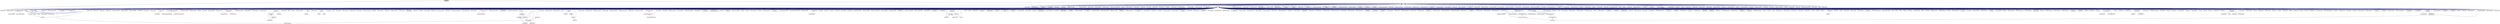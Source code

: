 digraph "gather.hpp"
{
  edge [fontname="Helvetica",fontsize="10",labelfontname="Helvetica",labelfontsize="10"];
  node [fontname="Helvetica",fontsize="10",shape=record];
  Node386 [label="gather.hpp",height=0.2,width=0.4,color="black", fillcolor="grey75", style="filled", fontcolor="black"];
  Node386 -> Node387 [dir="back",color="midnightblue",fontsize="10",style="solid",fontname="Helvetica"];
  Node387 [label="1d_stencil_8.cpp",height=0.2,width=0.4,color="black", fillcolor="white", style="filled",URL="$df/de0/1d__stencil__8_8cpp.html"];
  Node386 -> Node388 [dir="back",color="midnightblue",fontsize="10",style="solid",fontname="Helvetica"];
  Node388 [label="lcos.hpp",height=0.2,width=0.4,color="black", fillcolor="white", style="filled",URL="$d5/deb/lcos_8hpp.html"];
  Node388 -> Node389 [dir="back",color="midnightblue",fontsize="10",style="solid",fontname="Helvetica"];
  Node389 [label="allgather_and_gate.cpp",height=0.2,width=0.4,color="black", fillcolor="white", style="filled",URL="$d1/d56/allgather__and__gate_8cpp.html"];
  Node388 -> Node390 [dir="back",color="midnightblue",fontsize="10",style="solid",fontname="Helvetica"];
  Node390 [label="apex_balance.cpp",height=0.2,width=0.4,color="black", fillcolor="white", style="filled",URL="$d4/d8e/apex__balance_8cpp.html"];
  Node388 -> Node391 [dir="back",color="midnightblue",fontsize="10",style="solid",fontname="Helvetica"];
  Node391 [label="apex_policy_engine\l_active_thread_count.cpp",height=0.2,width=0.4,color="black", fillcolor="white", style="filled",URL="$d5/d01/apex__policy__engine__active__thread__count_8cpp.html"];
  Node388 -> Node392 [dir="back",color="midnightblue",fontsize="10",style="solid",fontname="Helvetica"];
  Node392 [label="apex_policy_engine\l_events.cpp",height=0.2,width=0.4,color="black", fillcolor="white", style="filled",URL="$df/d0f/apex__policy__engine__events_8cpp.html"];
  Node388 -> Node393 [dir="back",color="midnightblue",fontsize="10",style="solid",fontname="Helvetica"];
  Node393 [label="apex_policy_engine\l_periodic.cpp",height=0.2,width=0.4,color="black", fillcolor="white", style="filled",URL="$d5/d7b/apex__policy__engine__periodic_8cpp.html"];
  Node388 -> Node394 [dir="back",color="midnightblue",fontsize="10",style="solid",fontname="Helvetica"];
  Node394 [label="heartbeat.cpp",height=0.2,width=0.4,color="black", fillcolor="white", style="filled",URL="$d8/d98/heartbeat_8cpp.html"];
  Node388 -> Node395 [dir="back",color="midnightblue",fontsize="10",style="solid",fontname="Helvetica"];
  Node395 [label="hello_world_component.hpp",height=0.2,width=0.4,color="black", fillcolor="white", style="filled",URL="$df/df0/hello__world__component_8hpp.html"];
  Node395 -> Node396 [dir="back",color="midnightblue",fontsize="10",style="solid",fontname="Helvetica"];
  Node396 [label="hello_world_client.cpp",height=0.2,width=0.4,color="black", fillcolor="white", style="filled",URL="$d5/da6/hello__world__client_8cpp.html"];
  Node395 -> Node397 [dir="back",color="midnightblue",fontsize="10",style="solid",fontname="Helvetica"];
  Node397 [label="hello_world_component.cpp",height=0.2,width=0.4,color="black", fillcolor="white", style="filled",URL="$d8/daa/hello__world__component_8cpp.html"];
  Node388 -> Node398 [dir="back",color="midnightblue",fontsize="10",style="solid",fontname="Helvetica"];
  Node398 [label="row.hpp",height=0.2,width=0.4,color="black", fillcolor="white", style="filled",URL="$dc/d69/row_8hpp.html"];
  Node398 -> Node399 [dir="back",color="midnightblue",fontsize="10",style="solid",fontname="Helvetica"];
  Node399 [label="grid.hpp",height=0.2,width=0.4,color="red", fillcolor="white", style="filled",URL="$dc/d8a/grid_8hpp.html"];
  Node399 -> Node400 [dir="back",color="midnightblue",fontsize="10",style="solid",fontname="Helvetica"];
  Node400 [label="jacobi.cpp",height=0.2,width=0.4,color="black", fillcolor="white", style="filled",URL="$d2/d27/jacobi_8cpp.html"];
  Node399 -> Node401 [dir="back",color="midnightblue",fontsize="10",style="solid",fontname="Helvetica"];
  Node401 [label="solver.hpp",height=0.2,width=0.4,color="red", fillcolor="white", style="filled",URL="$db/d9a/server_2solver_8hpp.html"];
  Node401 -> Node403 [dir="back",color="midnightblue",fontsize="10",style="solid",fontname="Helvetica"];
  Node403 [label="solver.cpp",height=0.2,width=0.4,color="black", fillcolor="white", style="filled",URL="$d6/d94/solver_8cpp.html"];
  Node399 -> Node404 [dir="back",color="midnightblue",fontsize="10",style="solid",fontname="Helvetica"];
  Node404 [label="grid.cpp",height=0.2,width=0.4,color="black", fillcolor="white", style="filled",URL="$d6/d1b/jacobi__component_2grid_8cpp.html"];
  Node398 -> Node405 [dir="back",color="midnightblue",fontsize="10",style="solid",fontname="Helvetica"];
  Node405 [label="stencil_iterator.hpp",height=0.2,width=0.4,color="black", fillcolor="white", style="filled",URL="$dc/d5c/server_2stencil__iterator_8hpp.html"];
  Node405 -> Node401 [dir="back",color="midnightblue",fontsize="10",style="solid",fontname="Helvetica"];
  Node405 -> Node406 [dir="back",color="midnightblue",fontsize="10",style="solid",fontname="Helvetica"];
  Node406 [label="stencil_iterator.cpp",height=0.2,width=0.4,color="black", fillcolor="white", style="filled",URL="$d6/de1/server_2stencil__iterator_8cpp.html"];
  Node405 -> Node407 [dir="back",color="midnightblue",fontsize="10",style="solid",fontname="Helvetica"];
  Node407 [label="stencil_iterator.cpp",height=0.2,width=0.4,color="black", fillcolor="white", style="filled",URL="$d7/d71/stencil__iterator_8cpp.html"];
  Node398 -> Node404 [dir="back",color="midnightblue",fontsize="10",style="solid",fontname="Helvetica"];
  Node388 -> Node408 [dir="back",color="midnightblue",fontsize="10",style="solid",fontname="Helvetica"];
  Node408 [label="stencil_iterator.hpp",height=0.2,width=0.4,color="black", fillcolor="white", style="filled",URL="$d4/dc8/stencil__iterator_8hpp.html"];
  Node408 -> Node401 [dir="back",color="midnightblue",fontsize="10",style="solid",fontname="Helvetica"];
  Node408 -> Node405 [dir="back",color="midnightblue",fontsize="10",style="solid",fontname="Helvetica"];
  Node408 -> Node407 [dir="back",color="midnightblue",fontsize="10",style="solid",fontname="Helvetica"];
  Node388 -> Node405 [dir="back",color="midnightblue",fontsize="10",style="solid",fontname="Helvetica"];
  Node388 -> Node409 [dir="back",color="midnightblue",fontsize="10",style="solid",fontname="Helvetica"];
  Node409 [label="jacobi_hpx.cpp",height=0.2,width=0.4,color="black", fillcolor="white", style="filled",URL="$d8/d72/jacobi__hpx_8cpp.html"];
  Node388 -> Node410 [dir="back",color="midnightblue",fontsize="10",style="solid",fontname="Helvetica"];
  Node410 [label="jacobi_nonuniform_hpx.cpp",height=0.2,width=0.4,color="black", fillcolor="white", style="filled",URL="$de/d56/jacobi__nonuniform__hpx_8cpp.html"];
  Node388 -> Node411 [dir="back",color="midnightblue",fontsize="10",style="solid",fontname="Helvetica"];
  Node411 [label="enumerate_threads.cpp",height=0.2,width=0.4,color="black", fillcolor="white", style="filled",URL="$d3/dd4/enumerate__threads_8cpp.html"];
  Node388 -> Node412 [dir="back",color="midnightblue",fontsize="10",style="solid",fontname="Helvetica"];
  Node412 [label="fibonacci_await.cpp",height=0.2,width=0.4,color="black", fillcolor="white", style="filled",URL="$dc/d1c/fibonacci__await_8cpp.html"];
  Node388 -> Node413 [dir="back",color="midnightblue",fontsize="10",style="solid",fontname="Helvetica"];
  Node413 [label="fibonacci_dataflow.cpp",height=0.2,width=0.4,color="black", fillcolor="white", style="filled",URL="$df/d3d/fibonacci__dataflow_8cpp.html"];
  Node388 -> Node414 [dir="back",color="midnightblue",fontsize="10",style="solid",fontname="Helvetica"];
  Node414 [label="fibonacci_futures.cpp",height=0.2,width=0.4,color="black", fillcolor="white", style="filled",URL="$d6/de3/fibonacci__futures_8cpp.html"];
  Node388 -> Node415 [dir="back",color="midnightblue",fontsize="10",style="solid",fontname="Helvetica"];
  Node415 [label="fibonacci_futures_distributed.cpp",height=0.2,width=0.4,color="black", fillcolor="white", style="filled",URL="$d1/dc9/fibonacci__futures__distributed_8cpp.html"];
  Node388 -> Node416 [dir="back",color="midnightblue",fontsize="10",style="solid",fontname="Helvetica"];
  Node416 [label="fractals.cpp",height=0.2,width=0.4,color="black", fillcolor="white", style="filled",URL="$d8/d58/fractals_8cpp.html"];
  Node388 -> Node417 [dir="back",color="midnightblue",fontsize="10",style="solid",fontname="Helvetica"];
  Node417 [label="fractals_executor.cpp",height=0.2,width=0.4,color="black", fillcolor="white", style="filled",URL="$d9/da9/fractals__executor_8cpp.html"];
  Node388 -> Node418 [dir="back",color="midnightblue",fontsize="10",style="solid",fontname="Helvetica"];
  Node418 [label="fractals_struct.cpp",height=0.2,width=0.4,color="black", fillcolor="white", style="filled",URL="$d8/d2f/fractals__struct_8cpp.html"];
  Node388 -> Node419 [dir="back",color="midnightblue",fontsize="10",style="solid",fontname="Helvetica"];
  Node419 [label="hello_world.cpp",height=0.2,width=0.4,color="black", fillcolor="white", style="filled",URL="$d0/d67/hello__world_8cpp.html"];
  Node388 -> Node420 [dir="back",color="midnightblue",fontsize="10",style="solid",fontname="Helvetica"];
  Node420 [label="latch_local.cpp",height=0.2,width=0.4,color="black", fillcolor="white", style="filled",URL="$dd/dd3/latch__local_8cpp.html"];
  Node388 -> Node421 [dir="back",color="midnightblue",fontsize="10",style="solid",fontname="Helvetica"];
  Node421 [label="latch_remote.cpp",height=0.2,width=0.4,color="black", fillcolor="white", style="filled",URL="$df/d59/latch__remote_8cpp.html"];
  Node388 -> Node422 [dir="back",color="midnightblue",fontsize="10",style="solid",fontname="Helvetica"];
  Node422 [label="local_channel.cpp",height=0.2,width=0.4,color="black", fillcolor="white", style="filled",URL="$d0/d3e/local__channel_8cpp.html"];
  Node388 -> Node423 [dir="back",color="midnightblue",fontsize="10",style="solid",fontname="Helvetica"];
  Node423 [label="pingpong.cpp",height=0.2,width=0.4,color="black", fillcolor="white", style="filled",URL="$dd/d4d/pingpong_8cpp.html"];
  Node388 -> Node424 [dir="back",color="midnightblue",fontsize="10",style="solid",fontname="Helvetica"];
  Node424 [label="shared_mutex.cpp",height=0.2,width=0.4,color="black", fillcolor="white", style="filled",URL="$da/d0b/shared__mutex_8cpp.html"];
  Node388 -> Node425 [dir="back",color="midnightblue",fontsize="10",style="solid",fontname="Helvetica"];
  Node425 [label="wait_composition.cpp",height=0.2,width=0.4,color="black", fillcolor="white", style="filled",URL="$d6/d13/wait__composition_8cpp.html"];
  Node388 -> Node426 [dir="back",color="midnightblue",fontsize="10",style="solid",fontname="Helvetica"];
  Node426 [label="sheneos_compare.cpp",height=0.2,width=0.4,color="black", fillcolor="white", style="filled",URL="$dc/d11/sheneos__compare_8cpp.html"];
  Node388 -> Node427 [dir="back",color="midnightblue",fontsize="10",style="solid",fontname="Helvetica"];
  Node427 [label="spell_check_file.cpp",height=0.2,width=0.4,color="black", fillcolor="white", style="filled",URL="$df/df7/spell__check__file_8cpp.html"];
  Node388 -> Node428 [dir="back",color="midnightblue",fontsize="10",style="solid",fontname="Helvetica"];
  Node428 [label="spell_check_simple.cpp",height=0.2,width=0.4,color="black", fillcolor="white", style="filled",URL="$dd/d54/spell__check__simple_8cpp.html"];
  Node388 -> Node429 [dir="back",color="midnightblue",fontsize="10",style="solid",fontname="Helvetica"];
  Node429 [label="simple_central_tuplespace\l_client.cpp",height=0.2,width=0.4,color="black", fillcolor="white", style="filled",URL="$d1/d7b/simple__central__tuplespace__client_8cpp.html"];
  Node388 -> Node430 [dir="back",color="midnightblue",fontsize="10",style="solid",fontname="Helvetica"];
  Node430 [label="hpx.hpp",height=0.2,width=0.4,color="red", fillcolor="white", style="filled",URL="$d0/daa/hpx_8hpp.html"];
  Node430 -> Node431 [dir="back",color="midnightblue",fontsize="10",style="solid",fontname="Helvetica"];
  Node431 [label="1d_stencil_1.cpp",height=0.2,width=0.4,color="black", fillcolor="white", style="filled",URL="$d2/db1/1d__stencil__1_8cpp.html"];
  Node430 -> Node432 [dir="back",color="midnightblue",fontsize="10",style="solid",fontname="Helvetica"];
  Node432 [label="1d_stencil_2.cpp",height=0.2,width=0.4,color="black", fillcolor="white", style="filled",URL="$d3/dd1/1d__stencil__2_8cpp.html"];
  Node430 -> Node433 [dir="back",color="midnightblue",fontsize="10",style="solid",fontname="Helvetica"];
  Node433 [label="1d_stencil_3.cpp",height=0.2,width=0.4,color="black", fillcolor="white", style="filled",URL="$db/d19/1d__stencil__3_8cpp.html"];
  Node430 -> Node434 [dir="back",color="midnightblue",fontsize="10",style="solid",fontname="Helvetica"];
  Node434 [label="1d_stencil_4.cpp",height=0.2,width=0.4,color="black", fillcolor="white", style="filled",URL="$d1/d7d/1d__stencil__4_8cpp.html"];
  Node430 -> Node435 [dir="back",color="midnightblue",fontsize="10",style="solid",fontname="Helvetica"];
  Node435 [label="1d_stencil_4_parallel.cpp",height=0.2,width=0.4,color="black", fillcolor="white", style="filled",URL="$d6/d05/1d__stencil__4__parallel_8cpp.html"];
  Node430 -> Node436 [dir="back",color="midnightblue",fontsize="10",style="solid",fontname="Helvetica"];
  Node436 [label="1d_stencil_4_repart.cpp",height=0.2,width=0.4,color="black", fillcolor="white", style="filled",URL="$d0/d6b/1d__stencil__4__repart_8cpp.html"];
  Node430 -> Node437 [dir="back",color="midnightblue",fontsize="10",style="solid",fontname="Helvetica"];
  Node437 [label="1d_stencil_4_throttle.cpp",height=0.2,width=0.4,color="black", fillcolor="white", style="filled",URL="$d6/de5/1d__stencil__4__throttle_8cpp.html"];
  Node430 -> Node438 [dir="back",color="midnightblue",fontsize="10",style="solid",fontname="Helvetica"];
  Node438 [label="1d_stencil_5.cpp",height=0.2,width=0.4,color="black", fillcolor="white", style="filled",URL="$d7/d2a/1d__stencil__5_8cpp.html"];
  Node430 -> Node439 [dir="back",color="midnightblue",fontsize="10",style="solid",fontname="Helvetica"];
  Node439 [label="1d_stencil_6.cpp",height=0.2,width=0.4,color="black", fillcolor="white", style="filled",URL="$db/de7/1d__stencil__6_8cpp.html"];
  Node430 -> Node440 [dir="back",color="midnightblue",fontsize="10",style="solid",fontname="Helvetica"];
  Node440 [label="1d_stencil_7.cpp",height=0.2,width=0.4,color="black", fillcolor="white", style="filled",URL="$d4/d5a/1d__stencil__7_8cpp.html"];
  Node430 -> Node387 [dir="back",color="midnightblue",fontsize="10",style="solid",fontname="Helvetica"];
  Node430 -> Node441 [dir="back",color="midnightblue",fontsize="10",style="solid",fontname="Helvetica"];
  Node441 [label="accumulator.cpp",height=0.2,width=0.4,color="black", fillcolor="white", style="filled",URL="$d1/d81/accumulator_8cpp.html"];
  Node430 -> Node442 [dir="back",color="midnightblue",fontsize="10",style="solid",fontname="Helvetica"];
  Node442 [label="accumulator.hpp",height=0.2,width=0.4,color="red", fillcolor="white", style="filled",URL="$d4/d9d/server_2accumulator_8hpp.html"];
  Node442 -> Node441 [dir="back",color="midnightblue",fontsize="10",style="solid",fontname="Helvetica"];
  Node430 -> Node445 [dir="back",color="midnightblue",fontsize="10",style="solid",fontname="Helvetica"];
  Node445 [label="template_function_accumulator.hpp",height=0.2,width=0.4,color="black", fillcolor="white", style="filled",URL="$d7/da6/server_2template__function__accumulator_8hpp.html"];
  Node445 -> Node446 [dir="back",color="midnightblue",fontsize="10",style="solid",fontname="Helvetica"];
  Node446 [label="template_function_accumulator.cpp",height=0.2,width=0.4,color="black", fillcolor="white", style="filled",URL="$d5/d02/template__function__accumulator_8cpp.html"];
  Node445 -> Node447 [dir="back",color="midnightblue",fontsize="10",style="solid",fontname="Helvetica"];
  Node447 [label="template_function_accumulator.hpp",height=0.2,width=0.4,color="red", fillcolor="white", style="filled",URL="$d3/de9/template__function__accumulator_8hpp.html"];
  Node430 -> Node449 [dir="back",color="midnightblue",fontsize="10",style="solid",fontname="Helvetica"];
  Node449 [label="template_accumulator.cpp",height=0.2,width=0.4,color="black", fillcolor="white", style="filled",URL="$d0/d4a/template__accumulator_8cpp.html"];
  Node430 -> Node446 [dir="back",color="midnightblue",fontsize="10",style="solid",fontname="Helvetica"];
  Node430 -> Node447 [dir="back",color="midnightblue",fontsize="10",style="solid",fontname="Helvetica"];
  Node430 -> Node450 [dir="back",color="midnightblue",fontsize="10",style="solid",fontname="Helvetica"];
  Node450 [label="allgather_module.cpp",height=0.2,width=0.4,color="black", fillcolor="white", style="filled",URL="$df/de4/allgather__module_8cpp.html"];
  Node430 -> Node451 [dir="back",color="midnightblue",fontsize="10",style="solid",fontname="Helvetica"];
  Node451 [label="allgather.cpp",height=0.2,width=0.4,color="black", fillcolor="white", style="filled",URL="$d7/d06/allgather_8cpp.html"];
  Node430 -> Node389 [dir="back",color="midnightblue",fontsize="10",style="solid",fontname="Helvetica"];
  Node430 -> Node452 [dir="back",color="midnightblue",fontsize="10",style="solid",fontname="Helvetica"];
  Node452 [label="ag_client.cpp",height=0.2,width=0.4,color="black", fillcolor="white", style="filled",URL="$d4/d5d/ag__client_8cpp.html"];
  Node430 -> Node453 [dir="back",color="midnightblue",fontsize="10",style="solid",fontname="Helvetica"];
  Node453 [label="hpx_thread_phase.cpp",height=0.2,width=0.4,color="black", fillcolor="white", style="filled",URL="$d5/dca/hpx__thread__phase_8cpp.html"];
  Node430 -> Node454 [dir="back",color="midnightblue",fontsize="10",style="solid",fontname="Helvetica"];
  Node454 [label="os_thread_num.cpp",height=0.2,width=0.4,color="black", fillcolor="white", style="filled",URL="$d2/dfb/os__thread__num_8cpp.html"];
  Node430 -> Node455 [dir="back",color="midnightblue",fontsize="10",style="solid",fontname="Helvetica"];
  Node455 [label="cancelable_action.cpp",height=0.2,width=0.4,color="black", fillcolor="white", style="filled",URL="$d5/d0c/cancelable__action_8cpp.html"];
  Node430 -> Node456 [dir="back",color="midnightblue",fontsize="10",style="solid",fontname="Helvetica"];
  Node456 [label="cancelable_action.hpp",height=0.2,width=0.4,color="black", fillcolor="white", style="filled",URL="$d5/d4d/server_2cancelable__action_8hpp.html"];
  Node456 -> Node455 [dir="back",color="midnightblue",fontsize="10",style="solid",fontname="Helvetica"];
  Node456 -> Node457 [dir="back",color="midnightblue",fontsize="10",style="solid",fontname="Helvetica"];
  Node457 [label="cancelable_action.hpp",height=0.2,width=0.4,color="red", fillcolor="white", style="filled",URL="$d0/da3/stubs_2cancelable__action_8hpp.html"];
  Node430 -> Node457 [dir="back",color="midnightblue",fontsize="10",style="solid",fontname="Helvetica"];
  Node430 -> Node459 [dir="back",color="midnightblue",fontsize="10",style="solid",fontname="Helvetica"];
  Node459 [label="cancelable_action_client.cpp",height=0.2,width=0.4,color="black", fillcolor="white", style="filled",URL="$d1/db8/cancelable__action__client_8cpp.html"];
  Node430 -> Node460 [dir="back",color="midnightblue",fontsize="10",style="solid",fontname="Helvetica"];
  Node460 [label="cublas_matmul.cpp",height=0.2,width=0.4,color="black", fillcolor="white", style="filled",URL="$dd/d84/cublas__matmul_8cpp.html"];
  Node430 -> Node461 [dir="back",color="midnightblue",fontsize="10",style="solid",fontname="Helvetica"];
  Node461 [label="win_perf_counters.cpp",height=0.2,width=0.4,color="black", fillcolor="white", style="filled",URL="$d8/d11/win__perf__counters_8cpp.html"];
  Node430 -> Node462 [dir="back",color="midnightblue",fontsize="10",style="solid",fontname="Helvetica"];
  Node462 [label="win_perf_counters.hpp",height=0.2,width=0.4,color="black", fillcolor="white", style="filled",URL="$d5/da7/win__perf__counters_8hpp.html"];
  Node430 -> Node395 [dir="back",color="midnightblue",fontsize="10",style="solid",fontname="Helvetica"];
  Node430 -> Node463 [dir="back",color="midnightblue",fontsize="10",style="solid",fontname="Helvetica"];
  Node463 [label="interpolate1d.cpp",height=0.2,width=0.4,color="black", fillcolor="white", style="filled",URL="$d0/d05/interpolate1d_8cpp.html"];
  Node430 -> Node464 [dir="back",color="midnightblue",fontsize="10",style="solid",fontname="Helvetica"];
  Node464 [label="partition.hpp",height=0.2,width=0.4,color="black", fillcolor="white", style="filled",URL="$d0/d7a/examples_2interpolate1d_2interpolate1d_2partition_8hpp.html"];
  Node464 -> Node463 [dir="back",color="midnightblue",fontsize="10",style="solid",fontname="Helvetica"];
  Node464 -> Node465 [dir="back",color="midnightblue",fontsize="10",style="solid",fontname="Helvetica"];
  Node465 [label="interpolate1d.hpp",height=0.2,width=0.4,color="red", fillcolor="white", style="filled",URL="$d4/dc7/interpolate1d_8hpp.html"];
  Node465 -> Node463 [dir="back",color="midnightblue",fontsize="10",style="solid",fontname="Helvetica"];
  Node430 -> Node467 [dir="back",color="midnightblue",fontsize="10",style="solid",fontname="Helvetica"];
  Node467 [label="partition.hpp",height=0.2,width=0.4,color="black", fillcolor="white", style="filled",URL="$d0/dff/examples_2interpolate1d_2interpolate1d_2server_2partition_8hpp.html"];
  Node467 -> Node464 [dir="back",color="midnightblue",fontsize="10",style="solid",fontname="Helvetica"];
  Node467 -> Node468 [dir="back",color="midnightblue",fontsize="10",style="solid",fontname="Helvetica"];
  Node468 [label="partition.cpp",height=0.2,width=0.4,color="black", fillcolor="white", style="filled",URL="$d0/d4f/examples_2interpolate1d_2interpolate1d_2server_2partition_8cpp.html"];
  Node430 -> Node465 [dir="back",color="midnightblue",fontsize="10",style="solid",fontname="Helvetica"];
  Node430 -> Node469 [dir="back",color="midnightblue",fontsize="10",style="solid",fontname="Helvetica"];
  Node469 [label="read_values.cpp",height=0.2,width=0.4,color="black", fillcolor="white", style="filled",URL="$d0/d8c/interpolate1d_2interpolate1d_2read__values_8cpp.html"];
  Node430 -> Node468 [dir="back",color="midnightblue",fontsize="10",style="solid",fontname="Helvetica"];
  Node430 -> Node400 [dir="back",color="midnightblue",fontsize="10",style="solid",fontname="Helvetica"];
  Node430 -> Node404 [dir="back",color="midnightblue",fontsize="10",style="solid",fontname="Helvetica"];
  Node430 -> Node470 [dir="back",color="midnightblue",fontsize="10",style="solid",fontname="Helvetica"];
  Node470 [label="row.cpp",height=0.2,width=0.4,color="black", fillcolor="white", style="filled",URL="$d3/d86/server_2row_8cpp.html"];
  Node430 -> Node403 [dir="back",color="midnightblue",fontsize="10",style="solid",fontname="Helvetica"];
  Node430 -> Node406 [dir="back",color="midnightblue",fontsize="10",style="solid",fontname="Helvetica"];
  Node430 -> Node407 [dir="back",color="midnightblue",fontsize="10",style="solid",fontname="Helvetica"];
  Node430 -> Node471 [dir="back",color="midnightblue",fontsize="10",style="solid",fontname="Helvetica"];
  Node471 [label="jacobi.cpp",height=0.2,width=0.4,color="black", fillcolor="white", style="filled",URL="$d3/d44/smp_2jacobi_8cpp.html"];
  Node430 -> Node409 [dir="back",color="midnightblue",fontsize="10",style="solid",fontname="Helvetica"];
  Node430 -> Node472 [dir="back",color="midnightblue",fontsize="10",style="solid",fontname="Helvetica"];
  Node472 [label="jacobi_nonuniform.cpp",height=0.2,width=0.4,color="black", fillcolor="white", style="filled",URL="$dd/ddc/jacobi__nonuniform_8cpp.html"];
  Node430 -> Node410 [dir="back",color="midnightblue",fontsize="10",style="solid",fontname="Helvetica"];
  Node430 -> Node473 [dir="back",color="midnightblue",fontsize="10",style="solid",fontname="Helvetica"];
  Node473 [label="nqueen.cpp",height=0.2,width=0.4,color="black", fillcolor="white", style="filled",URL="$db/dca/nqueen_8cpp.html"];
  Node430 -> Node474 [dir="back",color="midnightblue",fontsize="10",style="solid",fontname="Helvetica"];
  Node474 [label="nqueen.hpp",height=0.2,width=0.4,color="red", fillcolor="white", style="filled",URL="$de/d58/server_2nqueen_8hpp.html"];
  Node474 -> Node473 [dir="back",color="midnightblue",fontsize="10",style="solid",fontname="Helvetica"];
  Node430 -> Node477 [dir="back",color="midnightblue",fontsize="10",style="solid",fontname="Helvetica"];
  Node477 [label="nqueen_client.cpp",height=0.2,width=0.4,color="black", fillcolor="white", style="filled",URL="$d3/d5e/nqueen__client_8cpp.html"];
  Node430 -> Node478 [dir="back",color="midnightblue",fontsize="10",style="solid",fontname="Helvetica"];
  Node478 [label="sine.cpp",height=0.2,width=0.4,color="black", fillcolor="white", style="filled",URL="$d3/d0d/server_2sine_8cpp.html"];
  Node430 -> Node479 [dir="back",color="midnightblue",fontsize="10",style="solid",fontname="Helvetica"];
  Node479 [label="sine.hpp",height=0.2,width=0.4,color="black", fillcolor="white", style="filled",URL="$d8/dac/sine_8hpp.html"];
  Node479 -> Node478 [dir="back",color="midnightblue",fontsize="10",style="solid",fontname="Helvetica"];
  Node479 -> Node480 [dir="back",color="midnightblue",fontsize="10",style="solid",fontname="Helvetica"];
  Node480 [label="sine.cpp",height=0.2,width=0.4,color="black", fillcolor="white", style="filled",URL="$d5/dd8/sine_8cpp.html"];
  Node430 -> Node480 [dir="back",color="midnightblue",fontsize="10",style="solid",fontname="Helvetica"];
  Node430 -> Node481 [dir="back",color="midnightblue",fontsize="10",style="solid",fontname="Helvetica"];
  Node481 [label="sine_client.cpp",height=0.2,width=0.4,color="black", fillcolor="white", style="filled",URL="$db/d62/sine__client_8cpp.html"];
  Node430 -> Node482 [dir="back",color="midnightblue",fontsize="10",style="solid",fontname="Helvetica"];
  Node482 [label="qt.cpp",height=0.2,width=0.4,color="black", fillcolor="white", style="filled",URL="$df/d90/qt_8cpp.html"];
  Node430 -> Node483 [dir="back",color="midnightblue",fontsize="10",style="solid",fontname="Helvetica"];
  Node483 [label="queue_client.cpp",height=0.2,width=0.4,color="black", fillcolor="white", style="filled",URL="$d7/d96/queue__client_8cpp.html"];
  Node430 -> Node484 [dir="back",color="midnightblue",fontsize="10",style="solid",fontname="Helvetica"];
  Node484 [label="customize_async.cpp",height=0.2,width=0.4,color="black", fillcolor="white", style="filled",URL="$d0/d82/customize__async_8cpp.html"];
  Node430 -> Node485 [dir="back",color="midnightblue",fontsize="10",style="solid",fontname="Helvetica"];
  Node485 [label="data_actions.cpp",height=0.2,width=0.4,color="black", fillcolor="white", style="filled",URL="$dc/d68/data__actions_8cpp.html"];
  Node430 -> Node486 [dir="back",color="midnightblue",fontsize="10",style="solid",fontname="Helvetica"];
  Node486 [label="error_handling.cpp",height=0.2,width=0.4,color="black", fillcolor="white", style="filled",URL="$d9/d96/error__handling_8cpp.html"];
  Node430 -> Node487 [dir="back",color="midnightblue",fontsize="10",style="solid",fontname="Helvetica"];
  Node487 [label="event_synchronization.cpp",height=0.2,width=0.4,color="black", fillcolor="white", style="filled",URL="$d0/d35/event__synchronization_8cpp.html"];
  Node430 -> Node488 [dir="back",color="midnightblue",fontsize="10",style="solid",fontname="Helvetica"];
  Node488 [label="factorial.cpp",height=0.2,width=0.4,color="black", fillcolor="white", style="filled",URL="$d9/d00/factorial_8cpp.html"];
  Node430 -> Node489 [dir="back",color="midnightblue",fontsize="10",style="solid",fontname="Helvetica"];
  Node489 [label="file_serialization.cpp",height=0.2,width=0.4,color="black", fillcolor="white", style="filled",URL="$de/d58/file__serialization_8cpp.html"];
  Node430 -> Node490 [dir="back",color="midnightblue",fontsize="10",style="solid",fontname="Helvetica"];
  Node490 [label="init_globally.cpp",height=0.2,width=0.4,color="black", fillcolor="white", style="filled",URL="$d6/dad/init__globally_8cpp.html"];
  Node430 -> Node491 [dir="back",color="midnightblue",fontsize="10",style="solid",fontname="Helvetica"];
  Node491 [label="interest_calculator.cpp",height=0.2,width=0.4,color="black", fillcolor="white", style="filled",URL="$d2/d86/interest__calculator_8cpp.html"];
  Node430 -> Node492 [dir="back",color="midnightblue",fontsize="10",style="solid",fontname="Helvetica"];
  Node492 [label="non_atomic_rma.cpp",height=0.2,width=0.4,color="black", fillcolor="white", style="filled",URL="$d7/d8b/non__atomic__rma_8cpp.html"];
  Node430 -> Node493 [dir="back",color="midnightblue",fontsize="10",style="solid",fontname="Helvetica"];
  Node493 [label="partitioned_vector\l_spmd_foreach.cpp",height=0.2,width=0.4,color="black", fillcolor="white", style="filled",URL="$db/d7c/partitioned__vector__spmd__foreach_8cpp.html"];
  Node430 -> Node494 [dir="back",color="midnightblue",fontsize="10",style="solid",fontname="Helvetica"];
  Node494 [label="pipeline1.cpp",height=0.2,width=0.4,color="black", fillcolor="white", style="filled",URL="$d5/d77/pipeline1_8cpp.html"];
  Node430 -> Node495 [dir="back",color="midnightblue",fontsize="10",style="solid",fontname="Helvetica"];
  Node495 [label="quicksort.cpp",height=0.2,width=0.4,color="black", fillcolor="white", style="filled",URL="$d3/d1e/quicksort_8cpp.html"];
  Node430 -> Node496 [dir="back",color="midnightblue",fontsize="10",style="solid",fontname="Helvetica"];
  Node496 [label="receive_buffer.cpp",height=0.2,width=0.4,color="black", fillcolor="white", style="filled",URL="$d7/d10/receive__buffer_8cpp.html"];
  Node430 -> Node497 [dir="back",color="midnightblue",fontsize="10",style="solid",fontname="Helvetica"];
  Node497 [label="safe_object.cpp",height=0.2,width=0.4,color="black", fillcolor="white", style="filled",URL="$dd/d52/safe__object_8cpp.html"];
  Node430 -> Node498 [dir="back",color="midnightblue",fontsize="10",style="solid",fontname="Helvetica"];
  Node498 [label="sort_by_key_demo.cpp",height=0.2,width=0.4,color="black", fillcolor="white", style="filled",URL="$da/d20/sort__by__key__demo_8cpp.html"];
  Node430 -> Node499 [dir="back",color="midnightblue",fontsize="10",style="solid",fontname="Helvetica"];
  Node499 [label="timed_wake.cpp",height=0.2,width=0.4,color="black", fillcolor="white", style="filled",URL="$d8/df9/timed__wake_8cpp.html"];
  Node430 -> Node500 [dir="back",color="midnightblue",fontsize="10",style="solid",fontname="Helvetica"];
  Node500 [label="vector_counting_dotproduct.cpp",height=0.2,width=0.4,color="black", fillcolor="white", style="filled",URL="$df/de9/vector__counting__dotproduct_8cpp.html"];
  Node430 -> Node501 [dir="back",color="midnightblue",fontsize="10",style="solid",fontname="Helvetica"];
  Node501 [label="vector_zip_dotproduct.cpp",height=0.2,width=0.4,color="black", fillcolor="white", style="filled",URL="$dc/d18/vector__zip__dotproduct_8cpp.html"];
  Node430 -> Node502 [dir="back",color="midnightblue",fontsize="10",style="solid",fontname="Helvetica"];
  Node502 [label="zerocopy_rdma.cpp",height=0.2,width=0.4,color="black", fillcolor="white", style="filled",URL="$d1/dad/zerocopy__rdma_8cpp.html"];
  Node430 -> Node503 [dir="back",color="midnightblue",fontsize="10",style="solid",fontname="Helvetica"];
  Node503 [label="random_mem_access.cpp",height=0.2,width=0.4,color="black", fillcolor="white", style="filled",URL="$d1/d51/random__mem__access_8cpp.html"];
  Node430 -> Node504 [dir="back",color="midnightblue",fontsize="10",style="solid",fontname="Helvetica"];
  Node504 [label="random_mem_access.hpp",height=0.2,width=0.4,color="red", fillcolor="white", style="filled",URL="$d0/d19/server_2random__mem__access_8hpp.html"];
  Node504 -> Node503 [dir="back",color="midnightblue",fontsize="10",style="solid",fontname="Helvetica"];
  Node430 -> Node507 [dir="back",color="midnightblue",fontsize="10",style="solid",fontname="Helvetica"];
  Node507 [label="random_mem_access_client.cpp",height=0.2,width=0.4,color="black", fillcolor="white", style="filled",URL="$df/d1b/random__mem__access__client_8cpp.html"];
  Node430 -> Node508 [dir="back",color="midnightblue",fontsize="10",style="solid",fontname="Helvetica"];
  Node508 [label="oversubscribing_resource\l_partitioner.cpp",height=0.2,width=0.4,color="black", fillcolor="white", style="filled",URL="$dd/dee/oversubscribing__resource__partitioner_8cpp.html"];
  Node430 -> Node509 [dir="back",color="midnightblue",fontsize="10",style="solid",fontname="Helvetica"];
  Node509 [label="simple_resource_partitioner.cpp",height=0.2,width=0.4,color="black", fillcolor="white", style="filled",URL="$d5/df9/simple__resource__partitioner_8cpp.html"];
  Node430 -> Node510 [dir="back",color="midnightblue",fontsize="10",style="solid",fontname="Helvetica"];
  Node510 [label="dimension.hpp",height=0.2,width=0.4,color="red", fillcolor="white", style="filled",URL="$d6/d39/sheneos_2sheneos_2dimension_8hpp.html"];
  Node510 -> Node516 [dir="back",color="midnightblue",fontsize="10",style="solid",fontname="Helvetica"];
  Node516 [label="partition3d.hpp",height=0.2,width=0.4,color="black", fillcolor="white", style="filled",URL="$dd/dbf/server_2partition3d_8hpp.html"];
  Node516 -> Node517 [dir="back",color="midnightblue",fontsize="10",style="solid",fontname="Helvetica"];
  Node517 [label="partition3d.hpp",height=0.2,width=0.4,color="black", fillcolor="white", style="filled",URL="$d1/d50/partition3d_8hpp.html"];
  Node517 -> Node513 [dir="back",color="midnightblue",fontsize="10",style="solid",fontname="Helvetica"];
  Node513 [label="interpolator.cpp",height=0.2,width=0.4,color="black", fillcolor="white", style="filled",URL="$d5/d02/interpolator_8cpp.html"];
  Node517 -> Node518 [dir="back",color="midnightblue",fontsize="10",style="solid",fontname="Helvetica"];
  Node518 [label="interpolator.hpp",height=0.2,width=0.4,color="red", fillcolor="white", style="filled",URL="$dc/d3b/interpolator_8hpp.html"];
  Node518 -> Node513 [dir="back",color="midnightblue",fontsize="10",style="solid",fontname="Helvetica"];
  Node518 -> Node426 [dir="back",color="midnightblue",fontsize="10",style="solid",fontname="Helvetica"];
  Node518 -> Node520 [dir="back",color="midnightblue",fontsize="10",style="solid",fontname="Helvetica"];
  Node520 [label="sheneos_test.cpp",height=0.2,width=0.4,color="black", fillcolor="white", style="filled",URL="$d4/d6e/sheneos__test_8cpp.html"];
  Node516 -> Node515 [dir="back",color="midnightblue",fontsize="10",style="solid",fontname="Helvetica"];
  Node515 [label="partition3d.cpp",height=0.2,width=0.4,color="black", fillcolor="white", style="filled",URL="$de/d70/partition3d_8cpp.html"];
  Node430 -> Node513 [dir="back",color="midnightblue",fontsize="10",style="solid",fontname="Helvetica"];
  Node430 -> Node517 [dir="back",color="midnightblue",fontsize="10",style="solid",fontname="Helvetica"];
  Node430 -> Node516 [dir="back",color="midnightblue",fontsize="10",style="solid",fontname="Helvetica"];
  Node430 -> Node518 [dir="back",color="midnightblue",fontsize="10",style="solid",fontname="Helvetica"];
  Node430 -> Node521 [dir="back",color="midnightblue",fontsize="10",style="solid",fontname="Helvetica"];
  Node521 [label="configuration.hpp",height=0.2,width=0.4,color="red", fillcolor="white", style="filled",URL="$dc/d0a/configuration_8hpp.html"];
  Node521 -> Node518 [dir="back",color="midnightblue",fontsize="10",style="solid",fontname="Helvetica"];
  Node430 -> Node514 [dir="back",color="midnightblue",fontsize="10",style="solid",fontname="Helvetica"];
  Node514 [label="read_values.cpp",height=0.2,width=0.4,color="black", fillcolor="white", style="filled",URL="$d7/da4/sheneos_2sheneos_2read__values_8cpp.html"];
  Node430 -> Node515 [dir="back",color="midnightblue",fontsize="10",style="solid",fontname="Helvetica"];
  Node430 -> Node520 [dir="back",color="midnightblue",fontsize="10",style="solid",fontname="Helvetica"];
  Node430 -> Node523 [dir="back",color="midnightblue",fontsize="10",style="solid",fontname="Helvetica"];
  Node523 [label="startup_shutdown.cpp",height=0.2,width=0.4,color="black", fillcolor="white", style="filled",URL="$d3/dfc/server_2startup__shutdown_8cpp.html"];
  Node430 -> Node524 [dir="back",color="midnightblue",fontsize="10",style="solid",fontname="Helvetica"];
  Node524 [label="startup_shutdown.cpp",height=0.2,width=0.4,color="black", fillcolor="white", style="filled",URL="$d0/ddb/startup__shutdown_8cpp.html"];
  Node430 -> Node525 [dir="back",color="midnightblue",fontsize="10",style="solid",fontname="Helvetica"];
  Node525 [label="spin.cpp",height=0.2,width=0.4,color="black", fillcolor="white", style="filled",URL="$d7/df2/spin_8cpp.html"];
  Node430 -> Node526 [dir="back",color="midnightblue",fontsize="10",style="solid",fontname="Helvetica"];
  Node526 [label="throttle.cpp",height=0.2,width=0.4,color="black", fillcolor="white", style="filled",URL="$de/d56/server_2throttle_8cpp.html"];
  Node430 -> Node527 [dir="back",color="midnightblue",fontsize="10",style="solid",fontname="Helvetica"];
  Node527 [label="throttle.hpp",height=0.2,width=0.4,color="black", fillcolor="white", style="filled",URL="$db/dc9/server_2throttle_8hpp.html"];
  Node527 -> Node526 [dir="back",color="midnightblue",fontsize="10",style="solid",fontname="Helvetica"];
  Node527 -> Node528 [dir="back",color="midnightblue",fontsize="10",style="solid",fontname="Helvetica"];
  Node528 [label="throttle.hpp",height=0.2,width=0.4,color="black", fillcolor="white", style="filled",URL="$d5/dec/stubs_2throttle_8hpp.html"];
  Node528 -> Node529 [dir="back",color="midnightblue",fontsize="10",style="solid",fontname="Helvetica"];
  Node529 [label="throttle.hpp",height=0.2,width=0.4,color="red", fillcolor="white", style="filled",URL="$d2/d2e/throttle_8hpp.html"];
  Node529 -> Node530 [dir="back",color="midnightblue",fontsize="10",style="solid",fontname="Helvetica"];
  Node530 [label="throttle.cpp",height=0.2,width=0.4,color="black", fillcolor="white", style="filled",URL="$db/d02/throttle_8cpp.html"];
  Node430 -> Node528 [dir="back",color="midnightblue",fontsize="10",style="solid",fontname="Helvetica"];
  Node430 -> Node530 [dir="back",color="midnightblue",fontsize="10",style="solid",fontname="Helvetica"];
  Node430 -> Node529 [dir="back",color="midnightblue",fontsize="10",style="solid",fontname="Helvetica"];
  Node430 -> Node532 [dir="back",color="midnightblue",fontsize="10",style="solid",fontname="Helvetica"];
  Node532 [label="transpose_await.cpp",height=0.2,width=0.4,color="black", fillcolor="white", style="filled",URL="$de/d68/transpose__await_8cpp.html"];
  Node430 -> Node533 [dir="back",color="midnightblue",fontsize="10",style="solid",fontname="Helvetica"];
  Node533 [label="transpose_block.cpp",height=0.2,width=0.4,color="black", fillcolor="white", style="filled",URL="$d0/de1/transpose__block_8cpp.html"];
  Node430 -> Node534 [dir="back",color="midnightblue",fontsize="10",style="solid",fontname="Helvetica"];
  Node534 [label="transpose_block_numa.cpp",height=0.2,width=0.4,color="black", fillcolor="white", style="filled",URL="$dd/d3b/transpose__block__numa_8cpp.html"];
  Node430 -> Node535 [dir="back",color="midnightblue",fontsize="10",style="solid",fontname="Helvetica"];
  Node535 [label="transpose_serial.cpp",height=0.2,width=0.4,color="black", fillcolor="white", style="filled",URL="$db/d74/transpose__serial_8cpp.html"];
  Node430 -> Node536 [dir="back",color="midnightblue",fontsize="10",style="solid",fontname="Helvetica"];
  Node536 [label="transpose_serial_block.cpp",height=0.2,width=0.4,color="black", fillcolor="white", style="filled",URL="$d8/daa/transpose__serial__block_8cpp.html"];
  Node430 -> Node537 [dir="back",color="midnightblue",fontsize="10",style="solid",fontname="Helvetica"];
  Node537 [label="transpose_serial_vector.cpp",height=0.2,width=0.4,color="black", fillcolor="white", style="filled",URL="$d4/d04/transpose__serial__vector_8cpp.html"];
  Node430 -> Node538 [dir="back",color="midnightblue",fontsize="10",style="solid",fontname="Helvetica"];
  Node538 [label="transpose_smp.cpp",height=0.2,width=0.4,color="black", fillcolor="white", style="filled",URL="$d2/d99/transpose__smp_8cpp.html"];
  Node430 -> Node539 [dir="back",color="midnightblue",fontsize="10",style="solid",fontname="Helvetica"];
  Node539 [label="transpose_smp_block.cpp",height=0.2,width=0.4,color="black", fillcolor="white", style="filled",URL="$da/d4d/transpose__smp__block_8cpp.html"];
  Node430 -> Node540 [dir="back",color="midnightblue",fontsize="10",style="solid",fontname="Helvetica"];
  Node540 [label="simple_central_tuplespace.hpp",height=0.2,width=0.4,color="red", fillcolor="white", style="filled",URL="$db/d69/server_2simple__central__tuplespace_8hpp.html"];
  Node540 -> Node541 [dir="back",color="midnightblue",fontsize="10",style="solid",fontname="Helvetica"];
  Node541 [label="simple_central_tuplespace.cpp",height=0.2,width=0.4,color="black", fillcolor="white", style="filled",URL="$d3/dec/simple__central__tuplespace_8cpp.html"];
  Node430 -> Node544 [dir="back",color="midnightblue",fontsize="10",style="solid",fontname="Helvetica"];
  Node544 [label="tuples_warehouse.hpp",height=0.2,width=0.4,color="black", fillcolor="white", style="filled",URL="$da/de6/tuples__warehouse_8hpp.html"];
  Node544 -> Node540 [dir="back",color="midnightblue",fontsize="10",style="solid",fontname="Helvetica"];
  Node430 -> Node541 [dir="back",color="midnightblue",fontsize="10",style="solid",fontname="Helvetica"];
  Node430 -> Node545 [dir="back",color="midnightblue",fontsize="10",style="solid",fontname="Helvetica"];
  Node545 [label="hpx_runtime.cpp",height=0.2,width=0.4,color="black", fillcolor="white", style="filled",URL="$d7/d1e/hpx__runtime_8cpp.html"];
  Node430 -> Node546 [dir="back",color="midnightblue",fontsize="10",style="solid",fontname="Helvetica"];
  Node546 [label="synchronize.cpp",height=0.2,width=0.4,color="black", fillcolor="white", style="filled",URL="$da/da2/synchronize_8cpp.html"];
  Node430 -> Node547 [dir="back",color="midnightblue",fontsize="10",style="solid",fontname="Helvetica"];
  Node547 [label="agas_cache_timings.cpp",height=0.2,width=0.4,color="black", fillcolor="white", style="filled",URL="$dd/d37/agas__cache__timings_8cpp.html"];
  Node430 -> Node548 [dir="back",color="midnightblue",fontsize="10",style="solid",fontname="Helvetica"];
  Node548 [label="async_overheads.cpp",height=0.2,width=0.4,color="black", fillcolor="white", style="filled",URL="$de/da6/async__overheads_8cpp.html"];
  Node430 -> Node549 [dir="back",color="midnightblue",fontsize="10",style="solid",fontname="Helvetica"];
  Node549 [label="coroutines_call_overhead.cpp",height=0.2,width=0.4,color="black", fillcolor="white", style="filled",URL="$da/d1e/coroutines__call__overhead_8cpp.html"];
  Node430 -> Node550 [dir="back",color="midnightblue",fontsize="10",style="solid",fontname="Helvetica"];
  Node550 [label="foreach_scaling.cpp",height=0.2,width=0.4,color="black", fillcolor="white", style="filled",URL="$d4/d94/foreach__scaling_8cpp.html"];
  Node430 -> Node551 [dir="back",color="midnightblue",fontsize="10",style="solid",fontname="Helvetica"];
  Node551 [label="function_object_wrapper\l_overhead.cpp",height=0.2,width=0.4,color="black", fillcolor="white", style="filled",URL="$d5/d6f/function__object__wrapper__overhead_8cpp.html"];
  Node430 -> Node552 [dir="back",color="midnightblue",fontsize="10",style="solid",fontname="Helvetica"];
  Node552 [label="hpx_homogeneous_timed\l_task_spawn_executors.cpp",height=0.2,width=0.4,color="black", fillcolor="white", style="filled",URL="$d1/d3b/hpx__homogeneous__timed__task__spawn__executors_8cpp.html"];
  Node430 -> Node553 [dir="back",color="midnightblue",fontsize="10",style="solid",fontname="Helvetica"];
  Node553 [label="htts2_hpx.cpp",height=0.2,width=0.4,color="black", fillcolor="white", style="filled",URL="$d2/daf/htts2__hpx_8cpp.html"];
  Node430 -> Node554 [dir="back",color="midnightblue",fontsize="10",style="solid",fontname="Helvetica"];
  Node554 [label="partitioned_vector\l_foreach.cpp",height=0.2,width=0.4,color="black", fillcolor="white", style="filled",URL="$df/d5f/partitioned__vector__foreach_8cpp.html"];
  Node430 -> Node555 [dir="back",color="midnightblue",fontsize="10",style="solid",fontname="Helvetica"];
  Node555 [label="serialization_overhead.cpp",height=0.2,width=0.4,color="black", fillcolor="white", style="filled",URL="$d3/df8/serialization__overhead_8cpp.html"];
  Node430 -> Node556 [dir="back",color="midnightblue",fontsize="10",style="solid",fontname="Helvetica"];
  Node556 [label="sizeof.cpp",height=0.2,width=0.4,color="black", fillcolor="white", style="filled",URL="$d3/d0f/sizeof_8cpp.html"];
  Node430 -> Node557 [dir="back",color="midnightblue",fontsize="10",style="solid",fontname="Helvetica"];
  Node557 [label="skynet.cpp",height=0.2,width=0.4,color="black", fillcolor="white", style="filled",URL="$d0/dc3/skynet_8cpp.html"];
  Node430 -> Node558 [dir="back",color="midnightblue",fontsize="10",style="solid",fontname="Helvetica"];
  Node558 [label="stencil3_iterators.cpp",height=0.2,width=0.4,color="black", fillcolor="white", style="filled",URL="$db/d9e/stencil3__iterators_8cpp.html"];
  Node430 -> Node559 [dir="back",color="midnightblue",fontsize="10",style="solid",fontname="Helvetica"];
  Node559 [label="stream.cpp",height=0.2,width=0.4,color="black", fillcolor="white", style="filled",URL="$da/d5f/stream_8cpp.html"];
  Node430 -> Node560 [dir="back",color="midnightblue",fontsize="10",style="solid",fontname="Helvetica"];
  Node560 [label="timed_task_spawn.cpp",height=0.2,width=0.4,color="black", fillcolor="white", style="filled",URL="$df/de1/timed__task__spawn_8cpp.html"];
  Node430 -> Node561 [dir="back",color="midnightblue",fontsize="10",style="solid",fontname="Helvetica"];
  Node561 [label="transform_reduce_binary\l_scaling.cpp",height=0.2,width=0.4,color="black", fillcolor="white", style="filled",URL="$d1/dae/transform__reduce__binary__scaling_8cpp.html"];
  Node430 -> Node562 [dir="back",color="midnightblue",fontsize="10",style="solid",fontname="Helvetica"];
  Node562 [label="transform_reduce_scaling.cpp",height=0.2,width=0.4,color="black", fillcolor="white", style="filled",URL="$db/d2a/transform__reduce__scaling_8cpp.html"];
  Node430 -> Node563 [dir="back",color="midnightblue",fontsize="10",style="solid",fontname="Helvetica"];
  Node563 [label="minmax_element_performance.cpp",height=0.2,width=0.4,color="black", fillcolor="white", style="filled",URL="$d9/d93/minmax__element__performance_8cpp.html"];
  Node430 -> Node564 [dir="back",color="midnightblue",fontsize="10",style="solid",fontname="Helvetica"];
  Node564 [label="barrier_performance.cpp",height=0.2,width=0.4,color="black", fillcolor="white", style="filled",URL="$d6/d6c/barrier__performance_8cpp.html"];
  Node430 -> Node565 [dir="back",color="midnightblue",fontsize="10",style="solid",fontname="Helvetica"];
  Node565 [label="network_storage.cpp",height=0.2,width=0.4,color="black", fillcolor="white", style="filled",URL="$db/daa/network__storage_8cpp.html"];
  Node430 -> Node566 [dir="back",color="midnightblue",fontsize="10",style="solid",fontname="Helvetica"];
  Node566 [label="simple_profiler.hpp",height=0.2,width=0.4,color="black", fillcolor="white", style="filled",URL="$d8/d02/simple__profiler_8hpp.html"];
  Node566 -> Node565 [dir="back",color="midnightblue",fontsize="10",style="solid",fontname="Helvetica"];
  Node430 -> Node567 [dir="back",color="midnightblue",fontsize="10",style="solid",fontname="Helvetica"];
  Node567 [label="osu_bcast.cpp",height=0.2,width=0.4,color="black", fillcolor="white", style="filled",URL="$d3/dca/osu__bcast_8cpp.html"];
  Node430 -> Node568 [dir="back",color="midnightblue",fontsize="10",style="solid",fontname="Helvetica"];
  Node568 [label="osu_bibw.cpp",height=0.2,width=0.4,color="black", fillcolor="white", style="filled",URL="$d2/d04/osu__bibw_8cpp.html"];
  Node430 -> Node569 [dir="back",color="midnightblue",fontsize="10",style="solid",fontname="Helvetica"];
  Node569 [label="osu_bw.cpp",height=0.2,width=0.4,color="black", fillcolor="white", style="filled",URL="$d4/d20/osu__bw_8cpp.html"];
  Node430 -> Node570 [dir="back",color="midnightblue",fontsize="10",style="solid",fontname="Helvetica"];
  Node570 [label="osu_latency.cpp",height=0.2,width=0.4,color="black", fillcolor="white", style="filled",URL="$df/d58/osu__latency_8cpp.html"];
  Node430 -> Node571 [dir="back",color="midnightblue",fontsize="10",style="solid",fontname="Helvetica"];
  Node571 [label="osu_multi_lat.cpp",height=0.2,width=0.4,color="black", fillcolor="white", style="filled",URL="$d7/d91/osu__multi__lat_8cpp.html"];
  Node430 -> Node572 [dir="back",color="midnightblue",fontsize="10",style="solid",fontname="Helvetica"];
  Node572 [label="osu_scatter.cpp",height=0.2,width=0.4,color="black", fillcolor="white", style="filled",URL="$d4/d4c/osu__scatter_8cpp.html"];
  Node430 -> Node573 [dir="back",color="midnightblue",fontsize="10",style="solid",fontname="Helvetica"];
  Node573 [label="pingpong_performance.cpp",height=0.2,width=0.4,color="black", fillcolor="white", style="filled",URL="$de/d03/pingpong__performance_8cpp.html"];
  Node430 -> Node574 [dir="back",color="midnightblue",fontsize="10",style="solid",fontname="Helvetica"];
  Node574 [label="benchmark_is_heap.cpp",height=0.2,width=0.4,color="black", fillcolor="white", style="filled",URL="$da/d4f/benchmark__is__heap_8cpp.html"];
  Node430 -> Node575 [dir="back",color="midnightblue",fontsize="10",style="solid",fontname="Helvetica"];
  Node575 [label="benchmark_is_heap_until.cpp",height=0.2,width=0.4,color="black", fillcolor="white", style="filled",URL="$dc/df5/benchmark__is__heap__until_8cpp.html"];
  Node430 -> Node576 [dir="back",color="midnightblue",fontsize="10",style="solid",fontname="Helvetica"];
  Node576 [label="benchmark_merge.cpp",height=0.2,width=0.4,color="black", fillcolor="white", style="filled",URL="$dd/d49/benchmark__merge_8cpp.html"];
  Node430 -> Node577 [dir="back",color="midnightblue",fontsize="10",style="solid",fontname="Helvetica"];
  Node577 [label="benchmark_partition.cpp",height=0.2,width=0.4,color="black", fillcolor="white", style="filled",URL="$d9/d88/benchmark__partition_8cpp.html"];
  Node430 -> Node578 [dir="back",color="midnightblue",fontsize="10",style="solid",fontname="Helvetica"];
  Node578 [label="benchmark_partition\l_copy.cpp",height=0.2,width=0.4,color="black", fillcolor="white", style="filled",URL="$d3/d0e/benchmark__partition__copy_8cpp.html"];
  Node430 -> Node579 [dir="back",color="midnightblue",fontsize="10",style="solid",fontname="Helvetica"];
  Node579 [label="benchmark_unique_copy.cpp",height=0.2,width=0.4,color="black", fillcolor="white", style="filled",URL="$d9/d53/benchmark__unique__copy_8cpp.html"];
  Node430 -> Node580 [dir="back",color="midnightblue",fontsize="10",style="solid",fontname="Helvetica"];
  Node580 [label="action_move_semantics.cpp",height=0.2,width=0.4,color="black", fillcolor="white", style="filled",URL="$d4/db3/action__move__semantics_8cpp.html"];
  Node430 -> Node581 [dir="back",color="midnightblue",fontsize="10",style="solid",fontname="Helvetica"];
  Node581 [label="movable_objects.cpp",height=0.2,width=0.4,color="black", fillcolor="white", style="filled",URL="$d8/d65/movable__objects_8cpp.html"];
  Node430 -> Node582 [dir="back",color="midnightblue",fontsize="10",style="solid",fontname="Helvetica"];
  Node582 [label="duplicate_id_registration\l_1596.cpp",height=0.2,width=0.4,color="black", fillcolor="white", style="filled",URL="$db/d8d/duplicate__id__registration__1596_8cpp.html"];
  Node430 -> Node583 [dir="back",color="midnightblue",fontsize="10",style="solid",fontname="Helvetica"];
  Node583 [label="pass_by_value_id_type\l_action.cpp",height=0.2,width=0.4,color="black", fillcolor="white", style="filled",URL="$d0/de6/pass__by__value__id__type__action_8cpp.html"];
  Node430 -> Node584 [dir="back",color="midnightblue",fontsize="10",style="solid",fontname="Helvetica"];
  Node584 [label="register_with_basename\l_1804.cpp",height=0.2,width=0.4,color="black", fillcolor="white", style="filled",URL="$db/d95/register__with__basename__1804_8cpp.html"];
  Node430 -> Node585 [dir="back",color="midnightblue",fontsize="10",style="solid",fontname="Helvetica"];
  Node585 [label="send_gid_keep_component\l_1624.cpp",height=0.2,width=0.4,color="black", fillcolor="white", style="filled",URL="$d9/d49/send__gid__keep__component__1624_8cpp.html"];
  Node430 -> Node586 [dir="back",color="midnightblue",fontsize="10",style="solid",fontname="Helvetica"];
  Node586 [label="algorithms.cc",height=0.2,width=0.4,color="black", fillcolor="white", style="filled",URL="$d5/d1b/algorithms_8cc.html"];
  Node430 -> Node587 [dir="back",color="midnightblue",fontsize="10",style="solid",fontname="Helvetica"];
  Node587 [label="matrix_hpx.hh",height=0.2,width=0.4,color="black", fillcolor="white", style="filled",URL="$d5/d89/matrix__hpx_8hh.html"];
  Node587 -> Node588 [dir="back",color="midnightblue",fontsize="10",style="solid",fontname="Helvetica"];
  Node588 [label="block_matrix.hh",height=0.2,width=0.4,color="red", fillcolor="white", style="filled",URL="$dc/de8/block__matrix_8hh.html"];
  Node588 -> Node586 [dir="back",color="midnightblue",fontsize="10",style="solid",fontname="Helvetica"];
  Node588 -> Node592 [dir="back",color="midnightblue",fontsize="10",style="solid",fontname="Helvetica"];
  Node592 [label="block_matrix.cc",height=0.2,width=0.4,color="black", fillcolor="white", style="filled",URL="$de/d88/block__matrix_8cc.html"];
  Node588 -> Node591 [dir="back",color="midnightblue",fontsize="10",style="solid",fontname="Helvetica"];
  Node591 [label="tests.cc",height=0.2,width=0.4,color="black", fillcolor="white", style="filled",URL="$d6/d96/tests_8cc.html"];
  Node587 -> Node586 [dir="back",color="midnightblue",fontsize="10",style="solid",fontname="Helvetica"];
  Node587 -> Node590 [dir="back",color="midnightblue",fontsize="10",style="solid",fontname="Helvetica"];
  Node590 [label="matrix_hpx.cc",height=0.2,width=0.4,color="black", fillcolor="white", style="filled",URL="$d7/d32/matrix__hpx_8cc.html"];
  Node430 -> Node588 [dir="back",color="midnightblue",fontsize="10",style="solid",fontname="Helvetica"];
  Node430 -> Node592 [dir="back",color="midnightblue",fontsize="10",style="solid",fontname="Helvetica"];
  Node430 -> Node593 [dir="back",color="midnightblue",fontsize="10",style="solid",fontname="Helvetica"];
  Node593 [label="main.cc",height=0.2,width=0.4,color="black", fillcolor="white", style="filled",URL="$d9/d0f/main_8cc.html"];
  Node430 -> Node594 [dir="back",color="midnightblue",fontsize="10",style="solid",fontname="Helvetica"];
  Node594 [label="matrix.cc",height=0.2,width=0.4,color="black", fillcolor="white", style="filled",URL="$d7/dea/matrix_8cc.html"];
  Node430 -> Node590 [dir="back",color="midnightblue",fontsize="10",style="solid",fontname="Helvetica"];
  Node430 -> Node591 [dir="back",color="midnightblue",fontsize="10",style="solid",fontname="Helvetica"];
  Node430 -> Node595 [dir="back",color="midnightblue",fontsize="10",style="solid",fontname="Helvetica"];
  Node595 [label="client_1950.cpp",height=0.2,width=0.4,color="black", fillcolor="white", style="filled",URL="$d0/d79/client__1950_8cpp.html"];
  Node430 -> Node596 [dir="back",color="midnightblue",fontsize="10",style="solid",fontname="Helvetica"];
  Node596 [label="commandline_options\l_1437.cpp",height=0.2,width=0.4,color="black", fillcolor="white", style="filled",URL="$d5/dbd/commandline__options__1437_8cpp.html"];
  Node430 -> Node597 [dir="back",color="midnightblue",fontsize="10",style="solid",fontname="Helvetica"];
  Node597 [label="moveonly_constructor\l_arguments_1405.cpp",height=0.2,width=0.4,color="black", fillcolor="white", style="filled",URL="$d3/dcf/moveonly__constructor__arguments__1405_8cpp.html"];
  Node430 -> Node598 [dir="back",color="midnightblue",fontsize="10",style="solid",fontname="Helvetica"];
  Node598 [label="partitioned_vector\l_2201.cpp",height=0.2,width=0.4,color="black", fillcolor="white", style="filled",URL="$dc/d39/partitioned__vector__2201_8cpp.html"];
  Node430 -> Node599 [dir="back",color="midnightblue",fontsize="10",style="solid",fontname="Helvetica"];
  Node599 [label="dynamic_counters_loaded\l_1508.cpp",height=0.2,width=0.4,color="black", fillcolor="white", style="filled",URL="$db/d58/dynamic__counters__loaded__1508_8cpp.html"];
  Node430 -> Node600 [dir="back",color="midnightblue",fontsize="10",style="solid",fontname="Helvetica"];
  Node600 [label="id_type_ref_counting\l_1032.cpp",height=0.2,width=0.4,color="black", fillcolor="white", style="filled",URL="$d8/dfd/id__type__ref__counting__1032_8cpp.html"];
  Node430 -> Node601 [dir="back",color="midnightblue",fontsize="10",style="solid",fontname="Helvetica"];
  Node601 [label="lost_output_2236.cpp",height=0.2,width=0.4,color="black", fillcolor="white", style="filled",URL="$db/dd0/lost__output__2236_8cpp.html"];
  Node430 -> Node602 [dir="back",color="midnightblue",fontsize="10",style="solid",fontname="Helvetica"];
  Node602 [label="no_output_1173.cpp",height=0.2,width=0.4,color="black", fillcolor="white", style="filled",URL="$de/d67/no__output__1173_8cpp.html"];
  Node430 -> Node603 [dir="back",color="midnightblue",fontsize="10",style="solid",fontname="Helvetica"];
  Node603 [label="after_588.cpp",height=0.2,width=0.4,color="black", fillcolor="white", style="filled",URL="$dc/dc0/after__588_8cpp.html"];
  Node430 -> Node604 [dir="back",color="midnightblue",fontsize="10",style="solid",fontname="Helvetica"];
  Node604 [label="async_callback_with\l_bound_callback.cpp",height=0.2,width=0.4,color="black", fillcolor="white", style="filled",URL="$d2/dae/async__callback__with__bound__callback_8cpp.html"];
  Node430 -> Node605 [dir="back",color="midnightblue",fontsize="10",style="solid",fontname="Helvetica"];
  Node605 [label="async_unwrap_1037.cpp",height=0.2,width=0.4,color="black", fillcolor="white", style="filled",URL="$d4/d13/async__unwrap__1037_8cpp.html"];
  Node430 -> Node606 [dir="back",color="midnightblue",fontsize="10",style="solid",fontname="Helvetica"];
  Node606 [label="barrier_hang.cpp",height=0.2,width=0.4,color="black", fillcolor="white", style="filled",URL="$dd/d8b/barrier__hang_8cpp.html"];
  Node430 -> Node607 [dir="back",color="midnightblue",fontsize="10",style="solid",fontname="Helvetica"];
  Node607 [label="call_promise_get_gid\l_more_than_once.cpp",height=0.2,width=0.4,color="black", fillcolor="white", style="filled",URL="$d4/dd8/call__promise__get__gid__more__than__once_8cpp.html"];
  Node430 -> Node608 [dir="back",color="midnightblue",fontsize="10",style="solid",fontname="Helvetica"];
  Node608 [label="channel_register_as\l_2722.cpp",height=0.2,width=0.4,color="black", fillcolor="white", style="filled",URL="$d4/d98/channel__register__as__2722_8cpp.html"];
  Node430 -> Node609 [dir="back",color="midnightblue",fontsize="10",style="solid",fontname="Helvetica"];
  Node609 [label="dataflow_action_2008.cpp",height=0.2,width=0.4,color="black", fillcolor="white", style="filled",URL="$da/dad/dataflow__action__2008_8cpp.html"];
  Node430 -> Node610 [dir="back",color="midnightblue",fontsize="10",style="solid",fontname="Helvetica"];
  Node610 [label="dataflow_const_functor\l_773.cpp",height=0.2,width=0.4,color="black", fillcolor="white", style="filled",URL="$d3/df2/dataflow__const__functor__773_8cpp.html"];
  Node430 -> Node611 [dir="back",color="midnightblue",fontsize="10",style="solid",fontname="Helvetica"];
  Node611 [label="dataflow_future_swap.cpp",height=0.2,width=0.4,color="black", fillcolor="white", style="filled",URL="$dc/d8c/dataflow__future__swap_8cpp.html"];
  Node430 -> Node612 [dir="back",color="midnightblue",fontsize="10",style="solid",fontname="Helvetica"];
  Node612 [label="dataflow_future_swap2.cpp",height=0.2,width=0.4,color="black", fillcolor="white", style="filled",URL="$d1/db3/dataflow__future__swap2_8cpp.html"];
  Node430 -> Node613 [dir="back",color="midnightblue",fontsize="10",style="solid",fontname="Helvetica"];
  Node613 [label="dataflow_launch_775.cpp",height=0.2,width=0.4,color="black", fillcolor="white", style="filled",URL="$d7/d0d/dataflow__launch__775_8cpp.html"];
  Node430 -> Node614 [dir="back",color="midnightblue",fontsize="10",style="solid",fontname="Helvetica"];
  Node614 [label="dataflow_recursion\l_1613.cpp",height=0.2,width=0.4,color="black", fillcolor="white", style="filled",URL="$d0/d1f/dataflow__recursion__1613_8cpp.html"];
  Node430 -> Node615 [dir="back",color="midnightblue",fontsize="10",style="solid",fontname="Helvetica"];
  Node615 [label="dataflow_using_774.cpp",height=0.2,width=0.4,color="black", fillcolor="white", style="filled",URL="$d7/dfa/dataflow__using__774_8cpp.html"];
  Node430 -> Node616 [dir="back",color="midnightblue",fontsize="10",style="solid",fontname="Helvetica"];
  Node616 [label="exception_from_continuation\l_1613.cpp",height=0.2,width=0.4,color="black", fillcolor="white", style="filled",URL="$db/d28/exception__from__continuation__1613_8cpp.html"];
  Node430 -> Node617 [dir="back",color="midnightblue",fontsize="10",style="solid",fontname="Helvetica"];
  Node617 [label="fail_future_2667.cpp",height=0.2,width=0.4,color="black", fillcolor="white", style="filled",URL="$db/d7e/fail__future__2667_8cpp.html"];
  Node430 -> Node618 [dir="back",color="midnightblue",fontsize="10",style="solid",fontname="Helvetica"];
  Node618 [label="future_2667.cpp",height=0.2,width=0.4,color="black", fillcolor="white", style="filled",URL="$d2/dfd/future__2667_8cpp.html"];
  Node430 -> Node619 [dir="back",color="midnightblue",fontsize="10",style="solid",fontname="Helvetica"];
  Node619 [label="future_790.cpp",height=0.2,width=0.4,color="black", fillcolor="white", style="filled",URL="$de/d3d/future__790_8cpp.html"];
  Node430 -> Node620 [dir="back",color="midnightblue",fontsize="10",style="solid",fontname="Helvetica"];
  Node620 [label="future_unwrap_1182.cpp",height=0.2,width=0.4,color="black", fillcolor="white", style="filled",URL="$df/d7a/future__unwrap__1182_8cpp.html"];
  Node430 -> Node621 [dir="back",color="midnightblue",fontsize="10",style="solid",fontname="Helvetica"];
  Node621 [label="future_unwrap_878.cpp",height=0.2,width=0.4,color="black", fillcolor="white", style="filled",URL="$d9/ddf/future__unwrap__878_8cpp.html"];
  Node430 -> Node622 [dir="back",color="midnightblue",fontsize="10",style="solid",fontname="Helvetica"];
  Node622 [label="ignore_while_locked\l_1485.cpp",height=0.2,width=0.4,color="black", fillcolor="white", style="filled",URL="$db/d24/ignore__while__locked__1485_8cpp.html"];
  Node430 -> Node623 [dir="back",color="midnightblue",fontsize="10",style="solid",fontname="Helvetica"];
  Node623 [label="lifetime_588.cpp",height=0.2,width=0.4,color="black", fillcolor="white", style="filled",URL="$d7/dca/lifetime__588_8cpp.html"];
  Node430 -> Node624 [dir="back",color="midnightblue",fontsize="10",style="solid",fontname="Helvetica"];
  Node624 [label="lifetime_588_1.cpp",height=0.2,width=0.4,color="black", fillcolor="white", style="filled",URL="$de/d75/lifetime__588__1_8cpp.html"];
  Node430 -> Node625 [dir="back",color="midnightblue",fontsize="10",style="solid",fontname="Helvetica"];
  Node625 [label="multiple_gather_ops\l_2001.cpp",height=0.2,width=0.4,color="black", fillcolor="white", style="filled",URL="$d3/d95/multiple__gather__ops__2001_8cpp.html"];
  Node430 -> Node626 [dir="back",color="midnightblue",fontsize="10",style="solid",fontname="Helvetica"];
  Node626 [label="promise_1620.cpp",height=0.2,width=0.4,color="black", fillcolor="white", style="filled",URL="$d2/d67/promise__1620_8cpp.html"];
  Node430 -> Node627 [dir="back",color="midnightblue",fontsize="10",style="solid",fontname="Helvetica"];
  Node627 [label="promise_leak_996.cpp",height=0.2,width=0.4,color="black", fillcolor="white", style="filled",URL="$d0/d7e/promise__leak__996_8cpp.html"];
  Node430 -> Node628 [dir="back",color="midnightblue",fontsize="10",style="solid",fontname="Helvetica"];
  Node628 [label="receive_buffer_1733.cpp",height=0.2,width=0.4,color="black", fillcolor="white", style="filled",URL="$d1/d0e/receive__buffer__1733_8cpp.html"];
  Node430 -> Node629 [dir="back",color="midnightblue",fontsize="10",style="solid",fontname="Helvetica"];
  Node629 [label="safely_destroy_promise\l_1481.cpp",height=0.2,width=0.4,color="black", fillcolor="white", style="filled",URL="$dd/d62/safely__destroy__promise__1481_8cpp.html"];
  Node430 -> Node630 [dir="back",color="midnightblue",fontsize="10",style="solid",fontname="Helvetica"];
  Node630 [label="set_hpx_limit_798.cpp",height=0.2,width=0.4,color="black", fillcolor="white", style="filled",URL="$d2/dfb/set__hpx__limit__798_8cpp.html"];
  Node430 -> Node631 [dir="back",color="midnightblue",fontsize="10",style="solid",fontname="Helvetica"];
  Node631 [label="shared_mutex_1702.cpp",height=0.2,width=0.4,color="black", fillcolor="white", style="filled",URL="$d2/d66/shared__mutex__1702_8cpp.html"];
  Node430 -> Node632 [dir="back",color="midnightblue",fontsize="10",style="solid",fontname="Helvetica"];
  Node632 [label="shared_stated_leaked\l_1211.cpp",height=0.2,width=0.4,color="black", fillcolor="white", style="filled",URL="$dc/dce/shared__stated__leaked__1211_8cpp.html"];
  Node430 -> Node633 [dir="back",color="midnightblue",fontsize="10",style="solid",fontname="Helvetica"];
  Node633 [label="split_future_2246.cpp",height=0.2,width=0.4,color="black", fillcolor="white", style="filled",URL="$db/d2b/split__future__2246_8cpp.html"];
  Node430 -> Node634 [dir="back",color="midnightblue",fontsize="10",style="solid",fontname="Helvetica"];
  Node634 [label="wait_all_hang_1946.cpp",height=0.2,width=0.4,color="black", fillcolor="white", style="filled",URL="$d5/d69/wait__all__hang__1946_8cpp.html"];
  Node430 -> Node635 [dir="back",color="midnightblue",fontsize="10",style="solid",fontname="Helvetica"];
  Node635 [label="wait_for_1751.cpp",height=0.2,width=0.4,color="black", fillcolor="white", style="filled",URL="$d9/d48/wait__for__1751_8cpp.html"];
  Node430 -> Node636 [dir="back",color="midnightblue",fontsize="10",style="solid",fontname="Helvetica"];
  Node636 [label="when_all_vectors_1623.cpp",height=0.2,width=0.4,color="black", fillcolor="white", style="filled",URL="$dd/d2e/when__all__vectors__1623_8cpp.html"];
  Node430 -> Node637 [dir="back",color="midnightblue",fontsize="10",style="solid",fontname="Helvetica"];
  Node637 [label="multiple_init.cpp",height=0.2,width=0.4,color="black", fillcolor="white", style="filled",URL="$df/d43/multiple__init_8cpp.html"];
  Node430 -> Node638 [dir="back",color="midnightblue",fontsize="10",style="solid",fontname="Helvetica"];
  Node638 [label="is_executor_1691.cpp",height=0.2,width=0.4,color="black", fillcolor="white", style="filled",URL="$d2/d1e/is__executor__1691_8cpp.html"];
  Node430 -> Node639 [dir="back",color="midnightblue",fontsize="10",style="solid",fontname="Helvetica"];
  Node639 [label="for_each_annotated\l_function.cpp",height=0.2,width=0.4,color="black", fillcolor="white", style="filled",URL="$d5/dbf/for__each__annotated__function_8cpp.html"];
  Node430 -> Node640 [dir="back",color="midnightblue",fontsize="10",style="solid",fontname="Helvetica"];
  Node640 [label="for_loop_2281.cpp",height=0.2,width=0.4,color="black", fillcolor="white", style="filled",URL="$de/d36/for__loop__2281_8cpp.html"];
  Node430 -> Node641 [dir="back",color="midnightblue",fontsize="10",style="solid",fontname="Helvetica"];
  Node641 [label="minimal_findend.cpp",height=0.2,width=0.4,color="black", fillcolor="white", style="filled",URL="$da/d34/minimal__findend_8cpp.html"];
  Node430 -> Node642 [dir="back",color="midnightblue",fontsize="10",style="solid",fontname="Helvetica"];
  Node642 [label="scan_different_inits.cpp",height=0.2,width=0.4,color="black", fillcolor="white", style="filled",URL="$d6/d4b/scan__different__inits_8cpp.html"];
  Node430 -> Node643 [dir="back",color="midnightblue",fontsize="10",style="solid",fontname="Helvetica"];
  Node643 [label="scan_non_commutative.cpp",height=0.2,width=0.4,color="black", fillcolor="white", style="filled",URL="$d8/de4/scan__non__commutative_8cpp.html"];
  Node430 -> Node644 [dir="back",color="midnightblue",fontsize="10",style="solid",fontname="Helvetica"];
  Node644 [label="scan_shortlength.cpp",height=0.2,width=0.4,color="black", fillcolor="white", style="filled",URL="$de/d75/scan__shortlength_8cpp.html"];
  Node430 -> Node645 [dir="back",color="midnightblue",fontsize="10",style="solid",fontname="Helvetica"];
  Node645 [label="search_zerolength.cpp",height=0.2,width=0.4,color="black", fillcolor="white", style="filled",URL="$d0/d9f/search__zerolength_8cpp.html"];
  Node430 -> Node646 [dir="back",color="midnightblue",fontsize="10",style="solid",fontname="Helvetica"];
  Node646 [label="static_chunker_2282.cpp",height=0.2,width=0.4,color="black", fillcolor="white", style="filled",URL="$d5/d52/static__chunker__2282_8cpp.html"];
  Node430 -> Node647 [dir="back",color="midnightblue",fontsize="10",style="solid",fontname="Helvetica"];
  Node647 [label="papi_counters_active\l_interface.cpp",height=0.2,width=0.4,color="black", fillcolor="white", style="filled",URL="$db/dd5/papi__counters__active__interface_8cpp.html"];
  Node430 -> Node648 [dir="back",color="midnightblue",fontsize="10",style="solid",fontname="Helvetica"];
  Node648 [label="papi_counters_basic\l_functions.cpp",height=0.2,width=0.4,color="black", fillcolor="white", style="filled",URL="$da/dc8/papi__counters__basic__functions_8cpp.html"];
  Node430 -> Node649 [dir="back",color="midnightblue",fontsize="10",style="solid",fontname="Helvetica"];
  Node649 [label="papi_counters_segfault\l_1890.cpp",height=0.2,width=0.4,color="black", fillcolor="white", style="filled",URL="$df/d76/papi__counters__segfault__1890_8cpp.html"];
  Node430 -> Node650 [dir="back",color="midnightblue",fontsize="10",style="solid",fontname="Helvetica"];
  Node650 [label="statistics_2666.cpp",height=0.2,width=0.4,color="black", fillcolor="white", style="filled",URL="$d7/d98/statistics__2666_8cpp.html"];
  Node430 -> Node651 [dir="back",color="midnightblue",fontsize="10",style="solid",fontname="Helvetica"];
  Node651 [label="uptime_1737.cpp",height=0.2,width=0.4,color="black", fillcolor="white", style="filled",URL="$d7/d12/uptime__1737_8cpp.html"];
  Node430 -> Node652 [dir="back",color="midnightblue",fontsize="10",style="solid",fontname="Helvetica"];
  Node652 [label="block_os_threads_1036.cpp",height=0.2,width=0.4,color="black", fillcolor="white", style="filled",URL="$d7/d92/block__os__threads__1036_8cpp.html"];
  Node430 -> Node653 [dir="back",color="midnightblue",fontsize="10",style="solid",fontname="Helvetica"];
  Node653 [label="resume_priority.cpp",height=0.2,width=0.4,color="black", fillcolor="white", style="filled",URL="$de/d5e/resume__priority_8cpp.html"];
  Node430 -> Node654 [dir="back",color="midnightblue",fontsize="10",style="solid",fontname="Helvetica"];
  Node654 [label="thread_data_1111.cpp",height=0.2,width=0.4,color="black", fillcolor="white", style="filled",URL="$d5/d15/thread__data__1111_8cpp.html"];
  Node430 -> Node655 [dir="back",color="midnightblue",fontsize="10",style="solid",fontname="Helvetica"];
  Node655 [label="thread_pool_executor\l_1112.cpp",height=0.2,width=0.4,color="black", fillcolor="white", style="filled",URL="$df/daa/thread__pool__executor__1112_8cpp.html"];
  Node430 -> Node656 [dir="back",color="midnightblue",fontsize="10",style="solid",fontname="Helvetica"];
  Node656 [label="thread_pool_executor\l_1114.cpp",height=0.2,width=0.4,color="black", fillcolor="white", style="filled",URL="$d8/d63/thread__pool__executor__1114_8cpp.html"];
  Node430 -> Node657 [dir="back",color="midnightblue",fontsize="10",style="solid",fontname="Helvetica"];
  Node657 [label="thread_rescheduling.cpp",height=0.2,width=0.4,color="black", fillcolor="white", style="filled",URL="$d6/d6d/thread__rescheduling_8cpp.html"];
  Node430 -> Node658 [dir="back",color="midnightblue",fontsize="10",style="solid",fontname="Helvetica"];
  Node658 [label="thread_suspend_duration.cpp",height=0.2,width=0.4,color="black", fillcolor="white", style="filled",URL="$db/d59/thread__suspend__duration_8cpp.html"];
  Node430 -> Node659 [dir="back",color="midnightblue",fontsize="10",style="solid",fontname="Helvetica"];
  Node659 [label="thread_suspend_pending.cpp",height=0.2,width=0.4,color="black", fillcolor="white", style="filled",URL="$de/d29/thread__suspend__pending_8cpp.html"];
  Node430 -> Node660 [dir="back",color="midnightblue",fontsize="10",style="solid",fontname="Helvetica"];
  Node660 [label="threads_all_1422.cpp",height=0.2,width=0.4,color="black", fillcolor="white", style="filled",URL="$d2/d38/threads__all__1422_8cpp.html"];
  Node430 -> Node661 [dir="back",color="midnightblue",fontsize="10",style="solid",fontname="Helvetica"];
  Node661 [label="unhandled_exception\l_582.cpp",height=0.2,width=0.4,color="black", fillcolor="white", style="filled",URL="$d9/d1e/unhandled__exception__582_8cpp.html"];
  Node430 -> Node662 [dir="back",color="midnightblue",fontsize="10",style="solid",fontname="Helvetica"];
  Node662 [label="configuration_1572.cpp",height=0.2,width=0.4,color="black", fillcolor="white", style="filled",URL="$d9/d26/configuration__1572_8cpp.html"];
  Node430 -> Node663 [dir="back",color="midnightblue",fontsize="10",style="solid",fontname="Helvetica"];
  Node663 [label="function_argument.cpp",height=0.2,width=0.4,color="black", fillcolor="white", style="filled",URL="$db/da3/function__argument_8cpp.html"];
  Node430 -> Node664 [dir="back",color="midnightblue",fontsize="10",style="solid",fontname="Helvetica"];
  Node664 [label="serialize_buffer_1069.cpp",height=0.2,width=0.4,color="black", fillcolor="white", style="filled",URL="$d4/dc0/serialize__buffer__1069_8cpp.html"];
  Node430 -> Node665 [dir="back",color="midnightblue",fontsize="10",style="solid",fontname="Helvetica"];
  Node665 [label="unwrapped_1528.cpp",height=0.2,width=0.4,color="black", fillcolor="white", style="filled",URL="$d7/d63/unwrapped__1528_8cpp.html"];
  Node430 -> Node666 [dir="back",color="midnightblue",fontsize="10",style="solid",fontname="Helvetica"];
  Node666 [label="managed_refcnt_checker.cpp",height=0.2,width=0.4,color="black", fillcolor="white", style="filled",URL="$d3/d8d/managed__refcnt__checker_8cpp.html"];
  Node430 -> Node667 [dir="back",color="midnightblue",fontsize="10",style="solid",fontname="Helvetica"];
  Node667 [label="managed_refcnt_checker.hpp",height=0.2,width=0.4,color="red", fillcolor="white", style="filled",URL="$db/dd0/managed__refcnt__checker_8hpp.html"];
  Node667 -> Node677 [dir="back",color="midnightblue",fontsize="10",style="solid",fontname="Helvetica"];
  Node677 [label="split_credit.cpp",height=0.2,width=0.4,color="black", fillcolor="white", style="filled",URL="$dc/d1c/split__credit_8cpp.html"];
  Node430 -> Node680 [dir="back",color="midnightblue",fontsize="10",style="solid",fontname="Helvetica"];
  Node680 [label="managed_refcnt_checker.cpp",height=0.2,width=0.4,color="black", fillcolor="white", style="filled",URL="$d7/d11/server_2managed__refcnt__checker_8cpp.html"];
  Node430 -> Node681 [dir="back",color="midnightblue",fontsize="10",style="solid",fontname="Helvetica"];
  Node681 [label="managed_refcnt_checker.hpp",height=0.2,width=0.4,color="black", fillcolor="white", style="filled",URL="$df/da6/server_2managed__refcnt__checker_8hpp.html"];
  Node681 -> Node666 [dir="back",color="midnightblue",fontsize="10",style="solid",fontname="Helvetica"];
  Node681 -> Node680 [dir="back",color="midnightblue",fontsize="10",style="solid",fontname="Helvetica"];
  Node681 -> Node682 [dir="back",color="midnightblue",fontsize="10",style="solid",fontname="Helvetica"];
  Node682 [label="managed_refcnt_checker.hpp",height=0.2,width=0.4,color="black", fillcolor="white", style="filled",URL="$d3/d77/stubs_2managed__refcnt__checker_8hpp.html"];
  Node682 -> Node667 [dir="back",color="midnightblue",fontsize="10",style="solid",fontname="Helvetica"];
  Node430 -> Node683 [dir="back",color="midnightblue",fontsize="10",style="solid",fontname="Helvetica"];
  Node683 [label="simple_refcnt_checker.cpp",height=0.2,width=0.4,color="black", fillcolor="white", style="filled",URL="$d7/d14/server_2simple__refcnt__checker_8cpp.html"];
  Node430 -> Node684 [dir="back",color="midnightblue",fontsize="10",style="solid",fontname="Helvetica"];
  Node684 [label="simple_refcnt_checker.hpp",height=0.2,width=0.4,color="black", fillcolor="white", style="filled",URL="$d6/d3d/server_2simple__refcnt__checker_8hpp.html"];
  Node684 -> Node683 [dir="back",color="midnightblue",fontsize="10",style="solid",fontname="Helvetica"];
  Node684 -> Node685 [dir="back",color="midnightblue",fontsize="10",style="solid",fontname="Helvetica"];
  Node685 [label="simple_refcnt_checker.cpp",height=0.2,width=0.4,color="black", fillcolor="white", style="filled",URL="$df/d16/simple__refcnt__checker_8cpp.html"];
  Node684 -> Node686 [dir="back",color="midnightblue",fontsize="10",style="solid",fontname="Helvetica"];
  Node686 [label="simple_refcnt_checker.hpp",height=0.2,width=0.4,color="black", fillcolor="white", style="filled",URL="$da/d8e/stubs_2simple__refcnt__checker_8hpp.html"];
  Node686 -> Node687 [dir="back",color="midnightblue",fontsize="10",style="solid",fontname="Helvetica"];
  Node687 [label="simple_refcnt_checker.hpp",height=0.2,width=0.4,color="red", fillcolor="white", style="filled",URL="$dd/d4e/simple__refcnt__checker_8hpp.html"];
  Node687 -> Node677 [dir="back",color="midnightblue",fontsize="10",style="solid",fontname="Helvetica"];
  Node430 -> Node688 [dir="back",color="midnightblue",fontsize="10",style="solid",fontname="Helvetica"];
  Node688 [label="simple_mobile_object.cpp",height=0.2,width=0.4,color="black", fillcolor="white", style="filled",URL="$d2/da7/simple__mobile__object_8cpp.html"];
  Node430 -> Node685 [dir="back",color="midnightblue",fontsize="10",style="solid",fontname="Helvetica"];
  Node430 -> Node687 [dir="back",color="midnightblue",fontsize="10",style="solid",fontname="Helvetica"];
  Node430 -> Node682 [dir="back",color="midnightblue",fontsize="10",style="solid",fontname="Helvetica"];
  Node430 -> Node686 [dir="back",color="midnightblue",fontsize="10",style="solid",fontname="Helvetica"];
  Node430 -> Node689 [dir="back",color="midnightblue",fontsize="10",style="solid",fontname="Helvetica"];
  Node689 [label="gid_type.cpp",height=0.2,width=0.4,color="black", fillcolor="white", style="filled",URL="$d4/d63/gid__type_8cpp.html"];
  Node430 -> Node690 [dir="back",color="midnightblue",fontsize="10",style="solid",fontname="Helvetica"];
  Node690 [label="test.cpp",height=0.2,width=0.4,color="black", fillcolor="white", style="filled",URL="$df/dac/test_8cpp.html"];
  Node430 -> Node691 [dir="back",color="midnightblue",fontsize="10",style="solid",fontname="Helvetica"];
  Node691 [label="launch_process.cpp",height=0.2,width=0.4,color="black", fillcolor="white", style="filled",URL="$df/ddc/launch__process_8cpp.html"];
  Node430 -> Node692 [dir="back",color="midnightblue",fontsize="10",style="solid",fontname="Helvetica"];
  Node692 [label="launched_process.cpp",height=0.2,width=0.4,color="black", fillcolor="white", style="filled",URL="$d8/de7/launched__process_8cpp.html"];
  Node430 -> Node693 [dir="back",color="midnightblue",fontsize="10",style="solid",fontname="Helvetica"];
  Node693 [label="handled_exception.cpp",height=0.2,width=0.4,color="black", fillcolor="white", style="filled",URL="$d8/d05/handled__exception_8cpp.html"];
  Node430 -> Node694 [dir="back",color="midnightblue",fontsize="10",style="solid",fontname="Helvetica"];
  Node694 [label="unhandled_exception.cpp",height=0.2,width=0.4,color="black", fillcolor="white", style="filled",URL="$d3/d3a/unhandled__exception_8cpp.html"];
  Node430 -> Node695 [dir="back",color="midnightblue",fontsize="10",style="solid",fontname="Helvetica"];
  Node695 [label="await.cpp",height=0.2,width=0.4,color="black", fillcolor="white", style="filled",URL="$d6/d41/await_8cpp.html"];
  Node430 -> Node696 [dir="back",color="midnightblue",fontsize="10",style="solid",fontname="Helvetica"];
  Node696 [label="barrier.cpp",height=0.2,width=0.4,color="black", fillcolor="white", style="filled",URL="$df/d63/tests_2unit_2lcos_2barrier_8cpp.html"];
  Node430 -> Node697 [dir="back",color="midnightblue",fontsize="10",style="solid",fontname="Helvetica"];
  Node697 [label="condition_variable.cpp",height=0.2,width=0.4,color="black", fillcolor="white", style="filled",URL="$d1/ded/tests_2unit_2lcos_2condition__variable_8cpp.html"];
  Node430 -> Node698 [dir="back",color="midnightblue",fontsize="10",style="solid",fontname="Helvetica"];
  Node698 [label="fail_compile_mutex\l_move.cpp",height=0.2,width=0.4,color="black", fillcolor="white", style="filled",URL="$d9/de5/fail__compile__mutex__move_8cpp.html"];
  Node430 -> Node699 [dir="back",color="midnightblue",fontsize="10",style="solid",fontname="Helvetica"];
  Node699 [label="fail_compile_spinlock\l_move.cpp",height=0.2,width=0.4,color="black", fillcolor="white", style="filled",URL="$da/d62/fail__compile__spinlock__move_8cpp.html"];
  Node430 -> Node700 [dir="back",color="midnightblue",fontsize="10",style="solid",fontname="Helvetica"];
  Node700 [label="fail_compile_spinlock\l_no_backoff_move.cpp",height=0.2,width=0.4,color="black", fillcolor="white", style="filled",URL="$d8/d16/fail__compile__spinlock__no__backoff__move_8cpp.html"];
  Node430 -> Node701 [dir="back",color="midnightblue",fontsize="10",style="solid",fontname="Helvetica"];
  Node701 [label="future_ref.cpp",height=0.2,width=0.4,color="black", fillcolor="white", style="filled",URL="$d3/dc8/future__ref_8cpp.html"];
  Node430 -> Node702 [dir="back",color="midnightblue",fontsize="10",style="solid",fontname="Helvetica"];
  Node702 [label="global_spmd_block.cpp",height=0.2,width=0.4,color="black", fillcolor="white", style="filled",URL="$da/d4f/global__spmd__block_8cpp.html"];
  Node430 -> Node703 [dir="back",color="midnightblue",fontsize="10",style="solid",fontname="Helvetica"];
  Node703 [label="local_barrier.cpp",height=0.2,width=0.4,color="black", fillcolor="white", style="filled",URL="$d2/db4/tests_2unit_2lcos_2local__barrier_8cpp.html"];
  Node430 -> Node704 [dir="back",color="midnightblue",fontsize="10",style="solid",fontname="Helvetica"];
  Node704 [label="local_dataflow.cpp",height=0.2,width=0.4,color="black", fillcolor="white", style="filled",URL="$d9/d92/local__dataflow_8cpp.html"];
  Node430 -> Node705 [dir="back",color="midnightblue",fontsize="10",style="solid",fontname="Helvetica"];
  Node705 [label="local_dataflow_executor.cpp",height=0.2,width=0.4,color="black", fillcolor="white", style="filled",URL="$d2/d73/local__dataflow__executor_8cpp.html"];
  Node430 -> Node706 [dir="back",color="midnightblue",fontsize="10",style="solid",fontname="Helvetica"];
  Node706 [label="local_dataflow_executor\l_v1.cpp",height=0.2,width=0.4,color="black", fillcolor="white", style="filled",URL="$df/d49/local__dataflow__executor__v1_8cpp.html"];
  Node430 -> Node707 [dir="back",color="midnightblue",fontsize="10",style="solid",fontname="Helvetica"];
  Node707 [label="local_dataflow_std\l_array.cpp",height=0.2,width=0.4,color="black", fillcolor="white", style="filled",URL="$db/dcb/local__dataflow__std__array_8cpp.html"];
  Node430 -> Node708 [dir="back",color="midnightblue",fontsize="10",style="solid",fontname="Helvetica"];
  Node708 [label="local_event.cpp",height=0.2,width=0.4,color="black", fillcolor="white", style="filled",URL="$df/d9a/local__event_8cpp.html"];
  Node430 -> Node709 [dir="back",color="midnightblue",fontsize="10",style="solid",fontname="Helvetica"];
  Node709 [label="remote_dataflow.cpp",height=0.2,width=0.4,color="black", fillcolor="white", style="filled",URL="$df/d7b/remote__dataflow_8cpp.html"];
  Node430 -> Node710 [dir="back",color="midnightblue",fontsize="10",style="solid",fontname="Helvetica"];
  Node710 [label="run_guarded.cpp",height=0.2,width=0.4,color="black", fillcolor="white", style="filled",URL="$db/dbb/run__guarded_8cpp.html"];
  Node430 -> Node711 [dir="back",color="midnightblue",fontsize="10",style="solid",fontname="Helvetica"];
  Node711 [label="adjacentdifference.cpp",height=0.2,width=0.4,color="black", fillcolor="white", style="filled",URL="$d5/df0/adjacentdifference_8cpp.html"];
  Node430 -> Node712 [dir="back",color="midnightblue",fontsize="10",style="solid",fontname="Helvetica"];
  Node712 [label="adjacentdifference\l_bad_alloc.cpp",height=0.2,width=0.4,color="black", fillcolor="white", style="filled",URL="$d8/d95/adjacentdifference__bad__alloc_8cpp.html"];
  Node430 -> Node713 [dir="back",color="midnightblue",fontsize="10",style="solid",fontname="Helvetica"];
  Node713 [label="adjacentdifference\l_exception.cpp",height=0.2,width=0.4,color="black", fillcolor="white", style="filled",URL="$d8/d0b/adjacentdifference__exception_8cpp.html"];
  Node430 -> Node714 [dir="back",color="midnightblue",fontsize="10",style="solid",fontname="Helvetica"];
  Node714 [label="adjacentfind.cpp",height=0.2,width=0.4,color="black", fillcolor="white", style="filled",URL="$d2/d99/adjacentfind_8cpp.html"];
  Node430 -> Node715 [dir="back",color="midnightblue",fontsize="10",style="solid",fontname="Helvetica"];
  Node715 [label="adjacentfind_bad_alloc.cpp",height=0.2,width=0.4,color="black", fillcolor="white", style="filled",URL="$d3/d2a/adjacentfind__bad__alloc_8cpp.html"];
  Node430 -> Node716 [dir="back",color="midnightblue",fontsize="10",style="solid",fontname="Helvetica"];
  Node716 [label="adjacentfind_binary.cpp",height=0.2,width=0.4,color="black", fillcolor="white", style="filled",URL="$d3/db1/adjacentfind__binary_8cpp.html"];
  Node430 -> Node717 [dir="back",color="midnightblue",fontsize="10",style="solid",fontname="Helvetica"];
  Node717 [label="adjacentfind_binary\l_bad_alloc.cpp",height=0.2,width=0.4,color="black", fillcolor="white", style="filled",URL="$d6/d81/adjacentfind__binary__bad__alloc_8cpp.html"];
  Node430 -> Node718 [dir="back",color="midnightblue",fontsize="10",style="solid",fontname="Helvetica"];
  Node718 [label="adjacentfind_binary\l_exception.cpp",height=0.2,width=0.4,color="black", fillcolor="white", style="filled",URL="$d8/da8/adjacentfind__binary__exception_8cpp.html"];
  Node430 -> Node719 [dir="back",color="midnightblue",fontsize="10",style="solid",fontname="Helvetica"];
  Node719 [label="adjacentfind_exception.cpp",height=0.2,width=0.4,color="black", fillcolor="white", style="filled",URL="$de/d40/adjacentfind__exception_8cpp.html"];
  Node430 -> Node720 [dir="back",color="midnightblue",fontsize="10",style="solid",fontname="Helvetica"];
  Node720 [label="all_of.cpp",height=0.2,width=0.4,color="black", fillcolor="white", style="filled",URL="$db/d88/all__of_8cpp.html"];
  Node430 -> Node721 [dir="back",color="midnightblue",fontsize="10",style="solid",fontname="Helvetica"];
  Node721 [label="any_of.cpp",height=0.2,width=0.4,color="black", fillcolor="white", style="filled",URL="$d8/d5d/any__of_8cpp.html"];
  Node430 -> Node722 [dir="back",color="midnightblue",fontsize="10",style="solid",fontname="Helvetica"];
  Node722 [label="copy.cpp",height=0.2,width=0.4,color="black", fillcolor="white", style="filled",URL="$d9/d54/copy_8cpp.html"];
  Node430 -> Node723 [dir="back",color="midnightblue",fontsize="10",style="solid",fontname="Helvetica"];
  Node723 [label="copyif_bad_alloc.cpp",height=0.2,width=0.4,color="black", fillcolor="white", style="filled",URL="$d0/ddd/copyif__bad__alloc_8cpp.html"];
  Node430 -> Node724 [dir="back",color="midnightblue",fontsize="10",style="solid",fontname="Helvetica"];
  Node724 [label="copyif_exception.cpp",height=0.2,width=0.4,color="black", fillcolor="white", style="filled",URL="$dc/d81/copyif__exception_8cpp.html"];
  Node430 -> Node725 [dir="back",color="midnightblue",fontsize="10",style="solid",fontname="Helvetica"];
  Node725 [label="copyif_forward.cpp",height=0.2,width=0.4,color="black", fillcolor="white", style="filled",URL="$d3/d04/copyif__forward_8cpp.html"];
  Node430 -> Node726 [dir="back",color="midnightblue",fontsize="10",style="solid",fontname="Helvetica"];
  Node726 [label="copyif_input.cpp",height=0.2,width=0.4,color="black", fillcolor="white", style="filled",URL="$d5/d41/copyif__input_8cpp.html"];
  Node430 -> Node727 [dir="back",color="midnightblue",fontsize="10",style="solid",fontname="Helvetica"];
  Node727 [label="copyif_random.cpp",height=0.2,width=0.4,color="black", fillcolor="white", style="filled",URL="$dc/d22/copyif__random_8cpp.html"];
  Node430 -> Node728 [dir="back",color="midnightblue",fontsize="10",style="solid",fontname="Helvetica"];
  Node728 [label="copyn.cpp",height=0.2,width=0.4,color="black", fillcolor="white", style="filled",URL="$d3/d44/copyn_8cpp.html"];
  Node430 -> Node729 [dir="back",color="midnightblue",fontsize="10",style="solid",fontname="Helvetica"];
  Node729 [label="count.cpp",height=0.2,width=0.4,color="black", fillcolor="white", style="filled",URL="$d3/d01/count_8cpp.html"];
  Node430 -> Node730 [dir="back",color="midnightblue",fontsize="10",style="solid",fontname="Helvetica"];
  Node730 [label="countif.cpp",height=0.2,width=0.4,color="black", fillcolor="white", style="filled",URL="$d9/df1/countif_8cpp.html"];
  Node430 -> Node731 [dir="back",color="midnightblue",fontsize="10",style="solid",fontname="Helvetica"];
  Node731 [label="destroy.cpp",height=0.2,width=0.4,color="black", fillcolor="white", style="filled",URL="$dd/d93/destroy_8cpp.html"];
  Node430 -> Node732 [dir="back",color="midnightblue",fontsize="10",style="solid",fontname="Helvetica"];
  Node732 [label="destroy_tests.hpp",height=0.2,width=0.4,color="black", fillcolor="white", style="filled",URL="$db/d13/destroy__tests_8hpp.html"];
  Node732 -> Node731 [dir="back",color="midnightblue",fontsize="10",style="solid",fontname="Helvetica"];
  Node430 -> Node733 [dir="back",color="midnightblue",fontsize="10",style="solid",fontname="Helvetica"];
  Node733 [label="destroyn.cpp",height=0.2,width=0.4,color="black", fillcolor="white", style="filled",URL="$de/dbc/destroyn_8cpp.html"];
  Node430 -> Node734 [dir="back",color="midnightblue",fontsize="10",style="solid",fontname="Helvetica"];
  Node734 [label="equal.cpp",height=0.2,width=0.4,color="black", fillcolor="white", style="filled",URL="$df/d99/equal_8cpp.html"];
  Node430 -> Node735 [dir="back",color="midnightblue",fontsize="10",style="solid",fontname="Helvetica"];
  Node735 [label="equal_binary.cpp",height=0.2,width=0.4,color="black", fillcolor="white", style="filled",URL="$d2/ddd/equal__binary_8cpp.html"];
  Node430 -> Node736 [dir="back",color="midnightblue",fontsize="10",style="solid",fontname="Helvetica"];
  Node736 [label="exclusive_scan.cpp",height=0.2,width=0.4,color="black", fillcolor="white", style="filled",URL="$dc/dd7/exclusive__scan_8cpp.html"];
  Node430 -> Node737 [dir="back",color="midnightblue",fontsize="10",style="solid",fontname="Helvetica"];
  Node737 [label="exclusive_scan2.cpp",height=0.2,width=0.4,color="black", fillcolor="white", style="filled",URL="$dc/dc7/exclusive__scan2_8cpp.html"];
  Node430 -> Node738 [dir="back",color="midnightblue",fontsize="10",style="solid",fontname="Helvetica"];
  Node738 [label="exclusive_scan_bad\l_alloc.cpp",height=0.2,width=0.4,color="black", fillcolor="white", style="filled",URL="$d5/ded/exclusive__scan__bad__alloc_8cpp.html"];
  Node430 -> Node739 [dir="back",color="midnightblue",fontsize="10",style="solid",fontname="Helvetica"];
  Node739 [label="exclusive_scan_exception.cpp",height=0.2,width=0.4,color="black", fillcolor="white", style="filled",URL="$d1/d9b/exclusive__scan__exception_8cpp.html"];
  Node430 -> Node740 [dir="back",color="midnightblue",fontsize="10",style="solid",fontname="Helvetica"];
  Node740 [label="exclusive_scan_validate.cpp",height=0.2,width=0.4,color="black", fillcolor="white", style="filled",URL="$df/d8d/exclusive__scan__validate_8cpp.html"];
  Node430 -> Node741 [dir="back",color="midnightblue",fontsize="10",style="solid",fontname="Helvetica"];
  Node741 [label="fill.cpp",height=0.2,width=0.4,color="black", fillcolor="white", style="filled",URL="$db/df9/fill_8cpp.html"];
  Node430 -> Node742 [dir="back",color="midnightblue",fontsize="10",style="solid",fontname="Helvetica"];
  Node742 [label="filln.cpp",height=0.2,width=0.4,color="black", fillcolor="white", style="filled",URL="$d7/df6/filln_8cpp.html"];
  Node430 -> Node743 [dir="back",color="midnightblue",fontsize="10",style="solid",fontname="Helvetica"];
  Node743 [label="find.cpp",height=0.2,width=0.4,color="black", fillcolor="white", style="filled",URL="$d4/dfc/find_8cpp.html"];
  Node430 -> Node744 [dir="back",color="midnightblue",fontsize="10",style="solid",fontname="Helvetica"];
  Node744 [label="findend.cpp",height=0.2,width=0.4,color="black", fillcolor="white", style="filled",URL="$de/d27/findend_8cpp.html"];
  Node430 -> Node745 [dir="back",color="midnightblue",fontsize="10",style="solid",fontname="Helvetica"];
  Node745 [label="findfirstof.cpp",height=0.2,width=0.4,color="black", fillcolor="white", style="filled",URL="$da/d85/findfirstof_8cpp.html"];
  Node430 -> Node746 [dir="back",color="midnightblue",fontsize="10",style="solid",fontname="Helvetica"];
  Node746 [label="findfirstof_binary.cpp",height=0.2,width=0.4,color="black", fillcolor="white", style="filled",URL="$db/da2/findfirstof__binary_8cpp.html"];
  Node430 -> Node747 [dir="back",color="midnightblue",fontsize="10",style="solid",fontname="Helvetica"];
  Node747 [label="findif.cpp",height=0.2,width=0.4,color="black", fillcolor="white", style="filled",URL="$d4/d38/findif_8cpp.html"];
  Node430 -> Node748 [dir="back",color="midnightblue",fontsize="10",style="solid",fontname="Helvetica"];
  Node748 [label="findifnot.cpp",height=0.2,width=0.4,color="black", fillcolor="white", style="filled",URL="$dd/df5/findifnot_8cpp.html"];
  Node430 -> Node749 [dir="back",color="midnightblue",fontsize="10",style="solid",fontname="Helvetica"];
  Node749 [label="findifnot_bad_alloc.cpp",height=0.2,width=0.4,color="black", fillcolor="white", style="filled",URL="$df/de4/findifnot__bad__alloc_8cpp.html"];
  Node430 -> Node750 [dir="back",color="midnightblue",fontsize="10",style="solid",fontname="Helvetica"];
  Node750 [label="findifnot_exception.cpp",height=0.2,width=0.4,color="black", fillcolor="white", style="filled",URL="$dc/d17/findifnot__exception_8cpp.html"];
  Node430 -> Node751 [dir="back",color="midnightblue",fontsize="10",style="solid",fontname="Helvetica"];
  Node751 [label="for_loop.cpp",height=0.2,width=0.4,color="black", fillcolor="white", style="filled",URL="$de/d62/for__loop_8cpp.html"];
  Node430 -> Node752 [dir="back",color="midnightblue",fontsize="10",style="solid",fontname="Helvetica"];
  Node752 [label="for_loop_induction.cpp",height=0.2,width=0.4,color="black", fillcolor="white", style="filled",URL="$dc/d69/for__loop__induction_8cpp.html"];
  Node430 -> Node753 [dir="back",color="midnightblue",fontsize="10",style="solid",fontname="Helvetica"];
  Node753 [label="for_loop_induction\l_async.cpp",height=0.2,width=0.4,color="black", fillcolor="white", style="filled",URL="$d6/dc7/for__loop__induction__async_8cpp.html"];
  Node430 -> Node754 [dir="back",color="midnightblue",fontsize="10",style="solid",fontname="Helvetica"];
  Node754 [label="for_loop_n.cpp",height=0.2,width=0.4,color="black", fillcolor="white", style="filled",URL="$de/da4/for__loop__n_8cpp.html"];
  Node430 -> Node755 [dir="back",color="midnightblue",fontsize="10",style="solid",fontname="Helvetica"];
  Node755 [label="for_loop_n_strided.cpp",height=0.2,width=0.4,color="black", fillcolor="white", style="filled",URL="$d8/d8f/for__loop__n__strided_8cpp.html"];
  Node430 -> Node756 [dir="back",color="midnightblue",fontsize="10",style="solid",fontname="Helvetica"];
  Node756 [label="for_loop_reduction.cpp",height=0.2,width=0.4,color="black", fillcolor="white", style="filled",URL="$d9/dcb/for__loop__reduction_8cpp.html"];
  Node430 -> Node757 [dir="back",color="midnightblue",fontsize="10",style="solid",fontname="Helvetica"];
  Node757 [label="for_loop_reduction\l_async.cpp",height=0.2,width=0.4,color="black", fillcolor="white", style="filled",URL="$d8/dfb/for__loop__reduction__async_8cpp.html"];
  Node430 -> Node758 [dir="back",color="midnightblue",fontsize="10",style="solid",fontname="Helvetica"];
  Node758 [label="for_loop_strided.cpp",height=0.2,width=0.4,color="black", fillcolor="white", style="filled",URL="$d1/d10/for__loop__strided_8cpp.html"];
  Node430 -> Node759 [dir="back",color="midnightblue",fontsize="10",style="solid",fontname="Helvetica"];
  Node759 [label="foreach.cpp",height=0.2,width=0.4,color="black", fillcolor="white", style="filled",URL="$d1/d33/foreach_8cpp.html"];
  Node430 -> Node760 [dir="back",color="midnightblue",fontsize="10",style="solid",fontname="Helvetica"];
  Node760 [label="foreach_executors.cpp",height=0.2,width=0.4,color="black", fillcolor="white", style="filled",URL="$d3/d54/foreach__executors_8cpp.html"];
  Node430 -> Node761 [dir="back",color="midnightblue",fontsize="10",style="solid",fontname="Helvetica"];
  Node761 [label="foreach_executors_v1.cpp",height=0.2,width=0.4,color="black", fillcolor="white", style="filled",URL="$dd/dda/foreach__executors__v1_8cpp.html"];
  Node430 -> Node762 [dir="back",color="midnightblue",fontsize="10",style="solid",fontname="Helvetica"];
  Node762 [label="foreach_prefetching.cpp",height=0.2,width=0.4,color="black", fillcolor="white", style="filled",URL="$d4/df0/foreach__prefetching_8cpp.html"];
  Node430 -> Node763 [dir="back",color="midnightblue",fontsize="10",style="solid",fontname="Helvetica"];
  Node763 [label="foreach_prefetching\l_executors_v1.cpp",height=0.2,width=0.4,color="black", fillcolor="white", style="filled",URL="$dd/d50/foreach__prefetching__executors__v1_8cpp.html"];
  Node430 -> Node764 [dir="back",color="midnightblue",fontsize="10",style="solid",fontname="Helvetica"];
  Node764 [label="foreachn.cpp",height=0.2,width=0.4,color="black", fillcolor="white", style="filled",URL="$d3/d1b/foreachn_8cpp.html"];
  Node430 -> Node765 [dir="back",color="midnightblue",fontsize="10",style="solid",fontname="Helvetica"];
  Node765 [label="foreachn_bad_alloc.cpp",height=0.2,width=0.4,color="black", fillcolor="white", style="filled",URL="$dc/dad/foreachn__bad__alloc_8cpp.html"];
  Node430 -> Node766 [dir="back",color="midnightblue",fontsize="10",style="solid",fontname="Helvetica"];
  Node766 [label="foreachn_exception.cpp",height=0.2,width=0.4,color="black", fillcolor="white", style="filled",URL="$d7/d9a/foreachn__exception_8cpp.html"];
  Node430 -> Node767 [dir="back",color="midnightblue",fontsize="10",style="solid",fontname="Helvetica"];
  Node767 [label="foreachn_projection.cpp",height=0.2,width=0.4,color="black", fillcolor="white", style="filled",URL="$db/deb/foreachn__projection_8cpp.html"];
  Node430 -> Node768 [dir="back",color="midnightblue",fontsize="10",style="solid",fontname="Helvetica"];
  Node768 [label="foreachn_projection\l_bad_alloc.cpp",height=0.2,width=0.4,color="black", fillcolor="white", style="filled",URL="$dc/d8d/foreachn__projection__bad__alloc_8cpp.html"];
  Node430 -> Node769 [dir="back",color="midnightblue",fontsize="10",style="solid",fontname="Helvetica"];
  Node769 [label="foreachn_projection\l_exception.cpp",height=0.2,width=0.4,color="black", fillcolor="white", style="filled",URL="$db/df7/foreachn__projection__exception_8cpp.html"];
  Node430 -> Node770 [dir="back",color="midnightblue",fontsize="10",style="solid",fontname="Helvetica"];
  Node770 [label="generate.cpp",height=0.2,width=0.4,color="black", fillcolor="white", style="filled",URL="$d4/da7/generate_8cpp.html"];
  Node430 -> Node771 [dir="back",color="midnightblue",fontsize="10",style="solid",fontname="Helvetica"];
  Node771 [label="generaten.cpp",height=0.2,width=0.4,color="black", fillcolor="white", style="filled",URL="$d6/dd4/generaten_8cpp.html"];
  Node430 -> Node772 [dir="back",color="midnightblue",fontsize="10",style="solid",fontname="Helvetica"];
  Node772 [label="includes.cpp",height=0.2,width=0.4,color="black", fillcolor="white", style="filled",URL="$dc/d10/includes_8cpp.html"];
  Node430 -> Node773 [dir="back",color="midnightblue",fontsize="10",style="solid",fontname="Helvetica"];
  Node773 [label="inclusive_scan.cpp",height=0.2,width=0.4,color="black", fillcolor="white", style="filled",URL="$d4/d31/inclusive__scan_8cpp.html"];
  Node430 -> Node774 [dir="back",color="midnightblue",fontsize="10",style="solid",fontname="Helvetica"];
  Node774 [label="inclusive_scan_tests.hpp",height=0.2,width=0.4,color="black", fillcolor="white", style="filled",URL="$d1/d1e/inclusive__scan__tests_8hpp.html"];
  Node774 -> Node773 [dir="back",color="midnightblue",fontsize="10",style="solid",fontname="Helvetica"];
  Node774 -> Node775 [dir="back",color="midnightblue",fontsize="10",style="solid",fontname="Helvetica"];
  Node775 [label="inclusive_scan_executors\l_v1.cpp",height=0.2,width=0.4,color="black", fillcolor="white", style="filled",URL="$da/dda/inclusive__scan__executors__v1_8cpp.html"];
  Node430 -> Node775 [dir="back",color="midnightblue",fontsize="10",style="solid",fontname="Helvetica"];
  Node430 -> Node776 [dir="back",color="midnightblue",fontsize="10",style="solid",fontname="Helvetica"];
  Node776 [label="is_heap.cpp",height=0.2,width=0.4,color="black", fillcolor="white", style="filled",URL="$d1/d1e/is__heap_8cpp.html"];
  Node430 -> Node777 [dir="back",color="midnightblue",fontsize="10",style="solid",fontname="Helvetica"];
  Node777 [label="is_heap_until.cpp",height=0.2,width=0.4,color="black", fillcolor="white", style="filled",URL="$dd/d28/is__heap__until_8cpp.html"];
  Node430 -> Node778 [dir="back",color="midnightblue",fontsize="10",style="solid",fontname="Helvetica"];
  Node778 [label="is_partitioned.cpp",height=0.2,width=0.4,color="black", fillcolor="white", style="filled",URL="$df/d07/is__partitioned_8cpp.html"];
  Node430 -> Node779 [dir="back",color="midnightblue",fontsize="10",style="solid",fontname="Helvetica"];
  Node779 [label="is_sorted.cpp",height=0.2,width=0.4,color="black", fillcolor="white", style="filled",URL="$df/d8f/is__sorted_8cpp.html"];
  Node430 -> Node780 [dir="back",color="midnightblue",fontsize="10",style="solid",fontname="Helvetica"];
  Node780 [label="is_sorted_tests.hpp",height=0.2,width=0.4,color="black", fillcolor="white", style="filled",URL="$d7/d7f/is__sorted__tests_8hpp.html"];
  Node780 -> Node779 [dir="back",color="midnightblue",fontsize="10",style="solid",fontname="Helvetica"];
  Node780 -> Node781 [dir="back",color="midnightblue",fontsize="10",style="solid",fontname="Helvetica"];
  Node781 [label="is_sorted_executors\l_v1.cpp",height=0.2,width=0.4,color="black", fillcolor="white", style="filled",URL="$d1/d98/is__sorted__executors__v1_8cpp.html"];
  Node430 -> Node781 [dir="back",color="midnightblue",fontsize="10",style="solid",fontname="Helvetica"];
  Node430 -> Node782 [dir="back",color="midnightblue",fontsize="10",style="solid",fontname="Helvetica"];
  Node782 [label="is_sorted_until.cpp",height=0.2,width=0.4,color="black", fillcolor="white", style="filled",URL="$d0/d1b/is__sorted__until_8cpp.html"];
  Node430 -> Node783 [dir="back",color="midnightblue",fontsize="10",style="solid",fontname="Helvetica"];
  Node783 [label="lexicographical_compare.cpp",height=0.2,width=0.4,color="black", fillcolor="white", style="filled",URL="$dd/de6/lexicographical__compare_8cpp.html"];
  Node430 -> Node784 [dir="back",color="midnightblue",fontsize="10",style="solid",fontname="Helvetica"];
  Node784 [label="max_element.cpp",height=0.2,width=0.4,color="black", fillcolor="white", style="filled",URL="$d4/d10/max__element_8cpp.html"];
  Node430 -> Node785 [dir="back",color="midnightblue",fontsize="10",style="solid",fontname="Helvetica"];
  Node785 [label="merge.cpp",height=0.2,width=0.4,color="black", fillcolor="white", style="filled",URL="$d1/da4/merge_8cpp.html"];
  Node430 -> Node786 [dir="back",color="midnightblue",fontsize="10",style="solid",fontname="Helvetica"];
  Node786 [label="min_element.cpp",height=0.2,width=0.4,color="black", fillcolor="white", style="filled",URL="$d3/dab/min__element_8cpp.html"];
  Node430 -> Node787 [dir="back",color="midnightblue",fontsize="10",style="solid",fontname="Helvetica"];
  Node787 [label="minmax_element.cpp",height=0.2,width=0.4,color="black", fillcolor="white", style="filled",URL="$da/df0/minmax__element_8cpp.html"];
  Node430 -> Node788 [dir="back",color="midnightblue",fontsize="10",style="solid",fontname="Helvetica"];
  Node788 [label="mismatch.cpp",height=0.2,width=0.4,color="black", fillcolor="white", style="filled",URL="$da/d76/mismatch_8cpp.html"];
  Node430 -> Node789 [dir="back",color="midnightblue",fontsize="10",style="solid",fontname="Helvetica"];
  Node789 [label="mismatch_binary.cpp",height=0.2,width=0.4,color="black", fillcolor="white", style="filled",URL="$d0/d8b/mismatch__binary_8cpp.html"];
  Node430 -> Node790 [dir="back",color="midnightblue",fontsize="10",style="solid",fontname="Helvetica"];
  Node790 [label="move.cpp",height=0.2,width=0.4,color="black", fillcolor="white", style="filled",URL="$d5/d5f/move_8cpp.html"];
  Node430 -> Node791 [dir="back",color="midnightblue",fontsize="10",style="solid",fontname="Helvetica"];
  Node791 [label="none_of.cpp",height=0.2,width=0.4,color="black", fillcolor="white", style="filled",URL="$de/d32/none__of_8cpp.html"];
  Node430 -> Node792 [dir="back",color="midnightblue",fontsize="10",style="solid",fontname="Helvetica"];
  Node792 [label="partition.cpp",height=0.2,width=0.4,color="black", fillcolor="white", style="filled",URL="$d6/daf/tests_2unit_2parallel_2algorithms_2partition_8cpp.html"];
  Node430 -> Node793 [dir="back",color="midnightblue",fontsize="10",style="solid",fontname="Helvetica"];
  Node793 [label="partition_copy.cpp",height=0.2,width=0.4,color="black", fillcolor="white", style="filled",URL="$d8/d61/partition__copy_8cpp.html"];
  Node430 -> Node794 [dir="back",color="midnightblue",fontsize="10",style="solid",fontname="Helvetica"];
  Node794 [label="reduce_.cpp",height=0.2,width=0.4,color="black", fillcolor="white", style="filled",URL="$d5/d03/reduce___8cpp.html"];
  Node430 -> Node795 [dir="back",color="midnightblue",fontsize="10",style="solid",fontname="Helvetica"];
  Node795 [label="reduce_by_key.cpp",height=0.2,width=0.4,color="black", fillcolor="white", style="filled",URL="$dd/dde/reduce__by__key_8cpp.html"];
  Node430 -> Node796 [dir="back",color="midnightblue",fontsize="10",style="solid",fontname="Helvetica"];
  Node796 [label="sort_tests.hpp",height=0.2,width=0.4,color="black", fillcolor="white", style="filled",URL="$d8/d97/sort__tests_8hpp.html"];
  Node796 -> Node795 [dir="back",color="midnightblue",fontsize="10",style="solid",fontname="Helvetica"];
  Node796 -> Node797 [dir="back",color="midnightblue",fontsize="10",style="solid",fontname="Helvetica"];
  Node797 [label="sort.cpp",height=0.2,width=0.4,color="black", fillcolor="white", style="filled",URL="$d3/d7c/sort_8cpp.html"];
  Node796 -> Node798 [dir="back",color="midnightblue",fontsize="10",style="solid",fontname="Helvetica"];
  Node798 [label="sort_by_key.cpp",height=0.2,width=0.4,color="black", fillcolor="white", style="filled",URL="$df/daa/sort__by__key_8cpp.html"];
  Node796 -> Node799 [dir="back",color="midnightblue",fontsize="10",style="solid",fontname="Helvetica"];
  Node799 [label="sort_exceptions.cpp",height=0.2,width=0.4,color="black", fillcolor="white", style="filled",URL="$dc/d28/sort__exceptions_8cpp.html"];
  Node430 -> Node800 [dir="back",color="midnightblue",fontsize="10",style="solid",fontname="Helvetica"];
  Node800 [label="remove_copy.cpp",height=0.2,width=0.4,color="black", fillcolor="white", style="filled",URL="$de/db8/remove__copy_8cpp.html"];
  Node430 -> Node801 [dir="back",color="midnightblue",fontsize="10",style="solid",fontname="Helvetica"];
  Node801 [label="remove_copy_if.cpp",height=0.2,width=0.4,color="black", fillcolor="white", style="filled",URL="$d1/d0f/remove__copy__if_8cpp.html"];
  Node430 -> Node802 [dir="back",color="midnightblue",fontsize="10",style="solid",fontname="Helvetica"];
  Node802 [label="replace.cpp",height=0.2,width=0.4,color="black", fillcolor="white", style="filled",URL="$d6/d96/replace_8cpp.html"];
  Node430 -> Node803 [dir="back",color="midnightblue",fontsize="10",style="solid",fontname="Helvetica"];
  Node803 [label="replace_copy.cpp",height=0.2,width=0.4,color="black", fillcolor="white", style="filled",URL="$da/d69/replace__copy_8cpp.html"];
  Node430 -> Node804 [dir="back",color="midnightblue",fontsize="10",style="solid",fontname="Helvetica"];
  Node804 [label="replace_copy_if.cpp",height=0.2,width=0.4,color="black", fillcolor="white", style="filled",URL="$d4/d1c/replace__copy__if_8cpp.html"];
  Node430 -> Node805 [dir="back",color="midnightblue",fontsize="10",style="solid",fontname="Helvetica"];
  Node805 [label="replace_if.cpp",height=0.2,width=0.4,color="black", fillcolor="white", style="filled",URL="$de/ded/replace__if_8cpp.html"];
  Node430 -> Node806 [dir="back",color="midnightblue",fontsize="10",style="solid",fontname="Helvetica"];
  Node806 [label="reverse.cpp",height=0.2,width=0.4,color="black", fillcolor="white", style="filled",URL="$d8/dc4/reverse_8cpp.html"];
  Node430 -> Node807 [dir="back",color="midnightblue",fontsize="10",style="solid",fontname="Helvetica"];
  Node807 [label="reverse_copy.cpp",height=0.2,width=0.4,color="black", fillcolor="white", style="filled",URL="$dd/d14/reverse__copy_8cpp.html"];
  Node430 -> Node808 [dir="back",color="midnightblue",fontsize="10",style="solid",fontname="Helvetica"];
  Node808 [label="rotate.cpp",height=0.2,width=0.4,color="black", fillcolor="white", style="filled",URL="$d7/d5d/rotate_8cpp.html"];
  Node430 -> Node809 [dir="back",color="midnightblue",fontsize="10",style="solid",fontname="Helvetica"];
  Node809 [label="rotate_copy.cpp",height=0.2,width=0.4,color="black", fillcolor="white", style="filled",URL="$da/d77/rotate__copy_8cpp.html"];
  Node430 -> Node810 [dir="back",color="midnightblue",fontsize="10",style="solid",fontname="Helvetica"];
  Node810 [label="search.cpp",height=0.2,width=0.4,color="black", fillcolor="white", style="filled",URL="$d9/def/search_8cpp.html"];
  Node430 -> Node811 [dir="back",color="midnightblue",fontsize="10",style="solid",fontname="Helvetica"];
  Node811 [label="searchn.cpp",height=0.2,width=0.4,color="black", fillcolor="white", style="filled",URL="$dc/dc5/searchn_8cpp.html"];
  Node430 -> Node812 [dir="back",color="midnightblue",fontsize="10",style="solid",fontname="Helvetica"];
  Node812 [label="set_difference.cpp",height=0.2,width=0.4,color="black", fillcolor="white", style="filled",URL="$d5/d98/set__difference_8cpp.html"];
  Node430 -> Node813 [dir="back",color="midnightblue",fontsize="10",style="solid",fontname="Helvetica"];
  Node813 [label="set_intersection.cpp",height=0.2,width=0.4,color="black", fillcolor="white", style="filled",URL="$dd/d83/set__intersection_8cpp.html"];
  Node430 -> Node814 [dir="back",color="midnightblue",fontsize="10",style="solid",fontname="Helvetica"];
  Node814 [label="set_symmetric_difference.cpp",height=0.2,width=0.4,color="black", fillcolor="white", style="filled",URL="$d4/d0c/set__symmetric__difference_8cpp.html"];
  Node430 -> Node815 [dir="back",color="midnightblue",fontsize="10",style="solid",fontname="Helvetica"];
  Node815 [label="set_union.cpp",height=0.2,width=0.4,color="black", fillcolor="white", style="filled",URL="$d7/d76/set__union_8cpp.html"];
  Node430 -> Node797 [dir="back",color="midnightblue",fontsize="10",style="solid",fontname="Helvetica"];
  Node430 -> Node798 [dir="back",color="midnightblue",fontsize="10",style="solid",fontname="Helvetica"];
  Node430 -> Node799 [dir="back",color="midnightblue",fontsize="10",style="solid",fontname="Helvetica"];
  Node430 -> Node816 [dir="back",color="midnightblue",fontsize="10",style="solid",fontname="Helvetica"];
  Node816 [label="stable_partition.cpp",height=0.2,width=0.4,color="black", fillcolor="white", style="filled",URL="$db/dcd/stable__partition_8cpp.html"];
  Node430 -> Node817 [dir="back",color="midnightblue",fontsize="10",style="solid",fontname="Helvetica"];
  Node817 [label="swapranges.cpp",height=0.2,width=0.4,color="black", fillcolor="white", style="filled",URL="$df/d4e/swapranges_8cpp.html"];
  Node430 -> Node818 [dir="back",color="midnightblue",fontsize="10",style="solid",fontname="Helvetica"];
  Node818 [label="transform.cpp",height=0.2,width=0.4,color="black", fillcolor="white", style="filled",URL="$d8/d8c/transform_8cpp.html"];
  Node430 -> Node819 [dir="back",color="midnightblue",fontsize="10",style="solid",fontname="Helvetica"];
  Node819 [label="transform_binary.cpp",height=0.2,width=0.4,color="black", fillcolor="white", style="filled",URL="$d1/d75/transform__binary_8cpp.html"];
  Node430 -> Node820 [dir="back",color="midnightblue",fontsize="10",style="solid",fontname="Helvetica"];
  Node820 [label="transform_binary2.cpp",height=0.2,width=0.4,color="black", fillcolor="white", style="filled",URL="$d1/d5d/transform__binary2_8cpp.html"];
  Node430 -> Node821 [dir="back",color="midnightblue",fontsize="10",style="solid",fontname="Helvetica"];
  Node821 [label="transform_exclusive\l_scan.cpp",height=0.2,width=0.4,color="black", fillcolor="white", style="filled",URL="$d0/d9c/transform__exclusive__scan_8cpp.html"];
  Node430 -> Node822 [dir="back",color="midnightblue",fontsize="10",style="solid",fontname="Helvetica"];
  Node822 [label="transform_inclusive\l_scan.cpp",height=0.2,width=0.4,color="black", fillcolor="white", style="filled",URL="$d0/d83/transform__inclusive__scan_8cpp.html"];
  Node430 -> Node823 [dir="back",color="midnightblue",fontsize="10",style="solid",fontname="Helvetica"];
  Node823 [label="transform_reduce.cpp",height=0.2,width=0.4,color="black", fillcolor="white", style="filled",URL="$dc/db9/transform__reduce_8cpp.html"];
  Node430 -> Node824 [dir="back",color="midnightblue",fontsize="10",style="solid",fontname="Helvetica"];
  Node824 [label="transform_reduce_binary.cpp",height=0.2,width=0.4,color="black", fillcolor="white", style="filled",URL="$d2/db0/transform__reduce__binary_8cpp.html"];
  Node430 -> Node825 [dir="back",color="midnightblue",fontsize="10",style="solid",fontname="Helvetica"];
  Node825 [label="transform_reduce_binary\l_bad_alloc.cpp",height=0.2,width=0.4,color="black", fillcolor="white", style="filled",URL="$d6/d34/transform__reduce__binary__bad__alloc_8cpp.html"];
  Node430 -> Node826 [dir="back",color="midnightblue",fontsize="10",style="solid",fontname="Helvetica"];
  Node826 [label="transform_reduce_binary\l_exception.cpp",height=0.2,width=0.4,color="black", fillcolor="white", style="filled",URL="$d0/d01/transform__reduce__binary__exception_8cpp.html"];
  Node430 -> Node827 [dir="back",color="midnightblue",fontsize="10",style="solid",fontname="Helvetica"];
  Node827 [label="uninitialized_copy.cpp",height=0.2,width=0.4,color="black", fillcolor="white", style="filled",URL="$d7/d92/uninitialized__copy_8cpp.html"];
  Node430 -> Node828 [dir="back",color="midnightblue",fontsize="10",style="solid",fontname="Helvetica"];
  Node828 [label="uninitialized_copy\l_tests.hpp",height=0.2,width=0.4,color="black", fillcolor="white", style="filled",URL="$d4/dae/uninitialized__copy__tests_8hpp.html"];
  Node828 -> Node827 [dir="back",color="midnightblue",fontsize="10",style="solid",fontname="Helvetica"];
  Node828 -> Node829 [dir="back",color="midnightblue",fontsize="10",style="solid",fontname="Helvetica"];
  Node829 [label="uninitialized_copy\l_executors_v1.cpp",height=0.2,width=0.4,color="black", fillcolor="white", style="filled",URL="$da/d28/uninitialized__copy__executors__v1_8cpp.html"];
  Node430 -> Node829 [dir="back",color="midnightblue",fontsize="10",style="solid",fontname="Helvetica"];
  Node430 -> Node830 [dir="back",color="midnightblue",fontsize="10",style="solid",fontname="Helvetica"];
  Node830 [label="uninitialized_copyn.cpp",height=0.2,width=0.4,color="black", fillcolor="white", style="filled",URL="$d8/d4f/uninitialized__copyn_8cpp.html"];
  Node430 -> Node925 [dir="back",color="midnightblue",fontsize="10",style="solid",fontname="Helvetica"];
  Node925 [label="serialize_buffer.cpp",height=0.2,width=0.4,color="black", fillcolor="white", style="filled",URL="$d1/d00/serialize__buffer_8cpp.html"];
  Node388 -> Node933 [dir="back",color="midnightblue",fontsize="10",style="solid",fontname="Helvetica"];
  Node933 [label="parent_vs_child_stealing.cpp",height=0.2,width=0.4,color="black", fillcolor="white", style="filled",URL="$d2/d07/parent__vs__child__stealing_8cpp.html"];
  Node388 -> Node934 [dir="back",color="midnightblue",fontsize="10",style="solid",fontname="Helvetica"];
  Node934 [label="wait_all_timings.cpp",height=0.2,width=0.4,color="black", fillcolor="white", style="filled",URL="$d5/da1/wait__all__timings_8cpp.html"];
  Node388 -> Node935 [dir="back",color="midnightblue",fontsize="10",style="solid",fontname="Helvetica"];
  Node935 [label="return_future_2847.cpp",height=0.2,width=0.4,color="black", fillcolor="white", style="filled",URL="$d3/dfe/return__future__2847_8cpp.html"];
  Node388 -> Node936 [dir="back",color="midnightblue",fontsize="10",style="solid",fontname="Helvetica"];
  Node936 [label="return_non_default\l_constructible_2847.cpp",height=0.2,width=0.4,color="black", fillcolor="white", style="filled",URL="$dc/d11/return__non__default__constructible__2847_8cpp.html"];
  Node388 -> Node582 [dir="back",color="midnightblue",fontsize="10",style="solid",fontname="Helvetica"];
  Node388 -> Node585 [dir="back",color="midnightblue",fontsize="10",style="solid",fontname="Helvetica"];
  Node388 -> Node937 [dir="back",color="midnightblue",fontsize="10",style="solid",fontname="Helvetica"];
  Node937 [label="async_action_1813.cpp",height=0.2,width=0.4,color="black", fillcolor="white", style="filled",URL="$db/de6/async__action__1813_8cpp.html"];
  Node388 -> Node938 [dir="back",color="midnightblue",fontsize="10",style="solid",fontname="Helvetica"];
  Node938 [label="async_callback_non\l_deduced_context.cpp",height=0.2,width=0.4,color="black", fillcolor="white", style="filled",URL="$dc/dbb/async__callback__non__deduced__context_8cpp.html"];
  Node388 -> Node939 [dir="back",color="midnightblue",fontsize="10",style="solid",fontname="Helvetica"];
  Node939 [label="broadcast_unwrap_future\l_2885.cpp",height=0.2,width=0.4,color="black", fillcolor="white", style="filled",URL="$da/df6/broadcast__unwrap__future__2885_8cpp.html"];
  Node388 -> Node940 [dir="back",color="midnightblue",fontsize="10",style="solid",fontname="Helvetica"];
  Node940 [label="broadcast_wait_for\l_2822.cpp",height=0.2,width=0.4,color="black", fillcolor="white", style="filled",URL="$dd/de7/broadcast__wait__for__2822_8cpp.html"];
  Node388 -> Node941 [dir="back",color="midnightblue",fontsize="10",style="solid",fontname="Helvetica"];
  Node941 [label="dataflow_791.cpp",height=0.2,width=0.4,color="black", fillcolor="white", style="filled",URL="$d6/da1/dataflow__791_8cpp.html"];
  Node388 -> Node942 [dir="back",color="midnightblue",fontsize="10",style="solid",fontname="Helvetica"];
  Node942 [label="future_range_ambiguity\l_2032.cpp",height=0.2,width=0.4,color="black", fillcolor="white", style="filled",URL="$dc/d4e/future__range__ambiguity__2032_8cpp.html"];
  Node388 -> Node943 [dir="back",color="midnightblue",fontsize="10",style="solid",fontname="Helvetica"];
  Node943 [label="future_timed_wait_1025.cpp",height=0.2,width=0.4,color="black", fillcolor="white", style="filled",URL="$de/d7d/future__timed__wait__1025_8cpp.html"];
  Node388 -> Node944 [dir="back",color="midnightblue",fontsize="10",style="solid",fontname="Helvetica"];
  Node944 [label="shared_future_continuation\l_order.cpp",height=0.2,width=0.4,color="black", fillcolor="white", style="filled",URL="$dd/d1f/shared__future__continuation__order_8cpp.html"];
  Node388 -> Node945 [dir="back",color="midnightblue",fontsize="10",style="solid",fontname="Helvetica"];
  Node945 [label="shared_future_then\l_2166.cpp",height=0.2,width=0.4,color="black", fillcolor="white", style="filled",URL="$d8/dc4/shared__future__then__2166_8cpp.html"];
  Node388 -> Node632 [dir="back",color="midnightblue",fontsize="10",style="solid",fontname="Helvetica"];
  Node388 -> Node946 [dir="back",color="midnightblue",fontsize="10",style="solid",fontname="Helvetica"];
  Node946 [label="sliding_semaphore_2338.cpp",height=0.2,width=0.4,color="black", fillcolor="white", style="filled",URL="$da/da6/sliding__semaphore__2338_8cpp.html"];
  Node388 -> Node947 [dir="back",color="midnightblue",fontsize="10",style="solid",fontname="Helvetica"];
  Node947 [label="wait_for_action_2796.cpp",height=0.2,width=0.4,color="black", fillcolor="white", style="filled",URL="$dc/db9/wait__for__action__2796_8cpp.html"];
  Node388 -> Node656 [dir="back",color="midnightblue",fontsize="10",style="solid",fontname="Helvetica"];
  Node388 -> Node948 [dir="back",color="midnightblue",fontsize="10",style="solid",fontname="Helvetica"];
  Node948 [label="function_serialization\l_728.cpp",height=0.2,width=0.4,color="black", fillcolor="white", style="filled",URL="$d8/db1/function__serialization__728_8cpp.html"];
  Node388 -> Node949 [dir="back",color="midnightblue",fontsize="10",style="solid",fontname="Helvetica"];
  Node949 [label="protect_with_nullary\l_pfo.cpp",height=0.2,width=0.4,color="black", fillcolor="white", style="filled",URL="$df/db5/protect__with__nullary__pfo_8cpp.html"];
  Node388 -> Node950 [dir="back",color="midnightblue",fontsize="10",style="solid",fontname="Helvetica"];
  Node950 [label="tuple_serialization\l_803.cpp",height=0.2,width=0.4,color="black", fillcolor="white", style="filled",URL="$de/d61/tuple__serialization__803_8cpp.html"];
  Node388 -> Node951 [dir="back",color="midnightblue",fontsize="10",style="solid",fontname="Helvetica"];
  Node951 [label="zero_copy_parcels_1001.cpp",height=0.2,width=0.4,color="black", fillcolor="white", style="filled",URL="$da/dfd/zero__copy__parcels__1001_8cpp.html"];
  Node388 -> Node952 [dir="back",color="midnightblue",fontsize="10",style="solid",fontname="Helvetica"];
  Node952 [label="return_future.cpp",height=0.2,width=0.4,color="black", fillcolor="white", style="filled",URL="$d4/dbe/return__future_8cpp.html"];
  Node388 -> Node953 [dir="back",color="midnightblue",fontsize="10",style="solid",fontname="Helvetica"];
  Node953 [label="find_clients_from_prefix.cpp",height=0.2,width=0.4,color="black", fillcolor="white", style="filled",URL="$dc/d15/find__clients__from__prefix_8cpp.html"];
  Node388 -> Node954 [dir="back",color="midnightblue",fontsize="10",style="solid",fontname="Helvetica"];
  Node954 [label="find_ids_from_prefix.cpp",height=0.2,width=0.4,color="black", fillcolor="white", style="filled",URL="$dc/df3/find__ids__from__prefix_8cpp.html"];
  Node388 -> Node955 [dir="back",color="midnightblue",fontsize="10",style="solid",fontname="Helvetica"];
  Node955 [label="get_colocation_id.cpp",height=0.2,width=0.4,color="black", fillcolor="white", style="filled",URL="$dd/d0d/get__colocation__id_8cpp.html"];
  Node388 -> Node677 [dir="back",color="midnightblue",fontsize="10",style="solid",fontname="Helvetica"];
  Node388 -> Node956 [dir="back",color="midnightblue",fontsize="10",style="solid",fontname="Helvetica"];
  Node956 [label="apex_action_count.cpp",height=0.2,width=0.4,color="black", fillcolor="white", style="filled",URL="$d8/de5/apex__action__count_8cpp.html"];
  Node388 -> Node957 [dir="back",color="midnightblue",fontsize="10",style="solid",fontname="Helvetica"];
  Node957 [label="action_invoke_no_more\l_than.cpp",height=0.2,width=0.4,color="black", fillcolor="white", style="filled",URL="$db/d8a/action__invoke__no__more__than_8cpp.html"];
  Node388 -> Node958 [dir="back",color="midnightblue",fontsize="10",style="solid",fontname="Helvetica"];
  Node958 [label="migrate_component.cpp",height=0.2,width=0.4,color="black", fillcolor="white", style="filled",URL="$dc/d78/migrate__component_8cpp.html"];
  Node388 -> Node959 [dir="back",color="midnightblue",fontsize="10",style="solid",fontname="Helvetica"];
  Node959 [label="apply_colocated.cpp",height=0.2,width=0.4,color="black", fillcolor="white", style="filled",URL="$d5/dd3/apply__colocated_8cpp.html"];
  Node388 -> Node960 [dir="back",color="midnightblue",fontsize="10",style="solid",fontname="Helvetica"];
  Node960 [label="apply_local.cpp",height=0.2,width=0.4,color="black", fillcolor="white", style="filled",URL="$dd/db5/apply__local_8cpp.html"];
  Node388 -> Node961 [dir="back",color="midnightblue",fontsize="10",style="solid",fontname="Helvetica"];
  Node961 [label="apply_local_executor.cpp",height=0.2,width=0.4,color="black", fillcolor="white", style="filled",URL="$db/d84/apply__local__executor_8cpp.html"];
  Node388 -> Node962 [dir="back",color="midnightblue",fontsize="10",style="solid",fontname="Helvetica"];
  Node962 [label="apply_local_executor\l_v1.cpp",height=0.2,width=0.4,color="black", fillcolor="white", style="filled",URL="$dd/d53/apply__local__executor__v1_8cpp.html"];
  Node388 -> Node963 [dir="back",color="midnightblue",fontsize="10",style="solid",fontname="Helvetica"];
  Node963 [label="apply_remote.cpp",height=0.2,width=0.4,color="black", fillcolor="white", style="filled",URL="$d9/d40/apply__remote_8cpp.html"];
  Node388 -> Node964 [dir="back",color="midnightblue",fontsize="10",style="solid",fontname="Helvetica"];
  Node964 [label="apply_remote_client.cpp",height=0.2,width=0.4,color="black", fillcolor="white", style="filled",URL="$d9/def/apply__remote__client_8cpp.html"];
  Node388 -> Node965 [dir="back",color="midnightblue",fontsize="10",style="solid",fontname="Helvetica"];
  Node965 [label="async_cb_colocated.cpp",height=0.2,width=0.4,color="black", fillcolor="white", style="filled",URL="$d7/d7f/async__cb__colocated_8cpp.html"];
  Node388 -> Node966 [dir="back",color="midnightblue",fontsize="10",style="solid",fontname="Helvetica"];
  Node966 [label="async_cb_remote.cpp",height=0.2,width=0.4,color="black", fillcolor="white", style="filled",URL="$da/d88/async__cb__remote_8cpp.html"];
  Node388 -> Node967 [dir="back",color="midnightblue",fontsize="10",style="solid",fontname="Helvetica"];
  Node967 [label="async_cb_remote_client.cpp",height=0.2,width=0.4,color="black", fillcolor="white", style="filled",URL="$d2/d31/async__cb__remote__client_8cpp.html"];
  Node388 -> Node968 [dir="back",color="midnightblue",fontsize="10",style="solid",fontname="Helvetica"];
  Node968 [label="async_continue.cpp",height=0.2,width=0.4,color="black", fillcolor="white", style="filled",URL="$d4/d19/async__continue_8cpp.html"];
  Node388 -> Node969 [dir="back",color="midnightblue",fontsize="10",style="solid",fontname="Helvetica"];
  Node969 [label="async_continue_cb.cpp",height=0.2,width=0.4,color="black", fillcolor="white", style="filled",URL="$df/d37/async__continue__cb_8cpp.html"];
  Node388 -> Node970 [dir="back",color="midnightblue",fontsize="10",style="solid",fontname="Helvetica"];
  Node970 [label="async_continue_cb_colocated.cpp",height=0.2,width=0.4,color="black", fillcolor="white", style="filled",URL="$dd/dce/async__continue__cb__colocated_8cpp.html"];
  Node388 -> Node971 [dir="back",color="midnightblue",fontsize="10",style="solid",fontname="Helvetica"];
  Node971 [label="async_local.cpp",height=0.2,width=0.4,color="black", fillcolor="white", style="filled",URL="$d3/d4c/async__local_8cpp.html"];
  Node388 -> Node972 [dir="back",color="midnightblue",fontsize="10",style="solid",fontname="Helvetica"];
  Node972 [label="async_local_executor.cpp",height=0.2,width=0.4,color="black", fillcolor="white", style="filled",URL="$d4/dce/async__local__executor_8cpp.html"];
  Node388 -> Node973 [dir="back",color="midnightblue",fontsize="10",style="solid",fontname="Helvetica"];
  Node973 [label="async_local_executor\l_v1.cpp",height=0.2,width=0.4,color="black", fillcolor="white", style="filled",URL="$da/d4a/async__local__executor__v1_8cpp.html"];
  Node388 -> Node974 [dir="back",color="midnightblue",fontsize="10",style="solid",fontname="Helvetica"];
  Node974 [label="async_remote.cpp",height=0.2,width=0.4,color="black", fillcolor="white", style="filled",URL="$dd/dd8/async__remote_8cpp.html"];
  Node388 -> Node975 [dir="back",color="midnightblue",fontsize="10",style="solid",fontname="Helvetica"];
  Node975 [label="async_remote_client.cpp",height=0.2,width=0.4,color="black", fillcolor="white", style="filled",URL="$d6/d49/async__remote__client_8cpp.html"];
  Node388 -> Node696 [dir="back",color="midnightblue",fontsize="10",style="solid",fontname="Helvetica"];
  Node388 -> Node976 [dir="back",color="midnightblue",fontsize="10",style="solid",fontname="Helvetica"];
  Node976 [label="broadcast.cpp",height=0.2,width=0.4,color="black", fillcolor="white", style="filled",URL="$d8/d8b/broadcast_8cpp.html"];
  Node388 -> Node977 [dir="back",color="midnightblue",fontsize="10",style="solid",fontname="Helvetica"];
  Node977 [label="broadcast_apply.cpp",height=0.2,width=0.4,color="black", fillcolor="white", style="filled",URL="$dd/de8/broadcast__apply_8cpp.html"];
  Node388 -> Node978 [dir="back",color="midnightblue",fontsize="10",style="solid",fontname="Helvetica"];
  Node978 [label="channel.cpp",height=0.2,width=0.4,color="black", fillcolor="white", style="filled",URL="$dd/d5f/channel_8cpp.html"];
  Node388 -> Node979 [dir="back",color="midnightblue",fontsize="10",style="solid",fontname="Helvetica"];
  Node979 [label="channel_local.cpp",height=0.2,width=0.4,color="black", fillcolor="white", style="filled",URL="$d6/d3e/channel__local_8cpp.html"];
  Node388 -> Node980 [dir="back",color="midnightblue",fontsize="10",style="solid",fontname="Helvetica"];
  Node980 [label="client_then.cpp",height=0.2,width=0.4,color="black", fillcolor="white", style="filled",URL="$d1/d5a/client__then_8cpp.html"];
  Node388 -> Node981 [dir="back",color="midnightblue",fontsize="10",style="solid",fontname="Helvetica"];
  Node981 [label="counting_semaphore.cpp",height=0.2,width=0.4,color="black", fillcolor="white", style="filled",URL="$df/de9/counting__semaphore_8cpp.html"];
  Node388 -> Node982 [dir="back",color="midnightblue",fontsize="10",style="solid",fontname="Helvetica"];
  Node982 [label="fold.cpp",height=0.2,width=0.4,color="black", fillcolor="white", style="filled",URL="$d8/dd8/fold_8cpp.html"];
  Node388 -> Node983 [dir="back",color="midnightblue",fontsize="10",style="solid",fontname="Helvetica"];
  Node983 [label="future.cpp",height=0.2,width=0.4,color="black", fillcolor="white", style="filled",URL="$d6/d4d/future_8cpp.html"];
  Node388 -> Node984 [dir="back",color="midnightblue",fontsize="10",style="solid",fontname="Helvetica"];
  Node984 [label="future_then.cpp",height=0.2,width=0.4,color="black", fillcolor="white", style="filled",URL="$df/da5/future__then_8cpp.html"];
  Node388 -> Node985 [dir="back",color="midnightblue",fontsize="10",style="solid",fontname="Helvetica"];
  Node985 [label="future_then_executor.cpp",height=0.2,width=0.4,color="black", fillcolor="white", style="filled",URL="$df/dbe/future__then__executor_8cpp.html"];
  Node388 -> Node986 [dir="back",color="midnightblue",fontsize="10",style="solid",fontname="Helvetica"];
  Node986 [label="future_then_executor\l_v1.cpp",height=0.2,width=0.4,color="black", fillcolor="white", style="filled",URL="$de/dc5/future__then__executor__v1_8cpp.html"];
  Node388 -> Node708 [dir="back",color="midnightblue",fontsize="10",style="solid",fontname="Helvetica"];
  Node388 -> Node987 [dir="back",color="midnightblue",fontsize="10",style="solid",fontname="Helvetica"];
  Node987 [label="local_latch.cpp",height=0.2,width=0.4,color="black", fillcolor="white", style="filled",URL="$d4/db4/local__latch_8cpp.html"];
  Node388 -> Node988 [dir="back",color="midnightblue",fontsize="10",style="solid",fontname="Helvetica"];
  Node988 [label="local_promise_allocator.cpp",height=0.2,width=0.4,color="black", fillcolor="white", style="filled",URL="$db/df1/local__promise__allocator_8cpp.html"];
  Node388 -> Node989 [dir="back",color="midnightblue",fontsize="10",style="solid",fontname="Helvetica"];
  Node989 [label="test_allocator.hpp",height=0.2,width=0.4,color="black", fillcolor="white", style="filled",URL="$d2/dce/test__allocator_8hpp.html"];
  Node989 -> Node988 [dir="back",color="midnightblue",fontsize="10",style="solid",fontname="Helvetica"];
  Node989 -> Node990 [dir="back",color="midnightblue",fontsize="10",style="solid",fontname="Helvetica"];
  Node990 [label="promise_allocator.cpp",height=0.2,width=0.4,color="black", fillcolor="white", style="filled",URL="$de/d66/promise__allocator_8cpp.html"];
  Node989 -> Node991 [dir="back",color="midnightblue",fontsize="10",style="solid",fontname="Helvetica"];
  Node991 [label="use_allocator.cpp",height=0.2,width=0.4,color="black", fillcolor="white", style="filled",URL="$d6/d1d/use__allocator_8cpp.html"];
  Node388 -> Node992 [dir="back",color="midnightblue",fontsize="10",style="solid",fontname="Helvetica"];
  Node992 [label="packaged_action.cpp",height=0.2,width=0.4,color="black", fillcolor="white", style="filled",URL="$d3/d63/packaged__action_8cpp.html"];
  Node388 -> Node993 [dir="back",color="midnightblue",fontsize="10",style="solid",fontname="Helvetica"];
  Node993 [label="promise.cpp",height=0.2,width=0.4,color="black", fillcolor="white", style="filled",URL="$d1/d4f/tests_2unit_2lcos_2promise_8cpp.html"];
  Node388 -> Node990 [dir="back",color="midnightblue",fontsize="10",style="solid",fontname="Helvetica"];
  Node388 -> Node994 [dir="back",color="midnightblue",fontsize="10",style="solid",fontname="Helvetica"];
  Node994 [label="reduce.cpp",height=0.2,width=0.4,color="black", fillcolor="white", style="filled",URL="$d5/d6d/reduce_8cpp.html"];
  Node388 -> Node995 [dir="back",color="midnightblue",fontsize="10",style="solid",fontname="Helvetica"];
  Node995 [label="remote_latch.cpp",height=0.2,width=0.4,color="black", fillcolor="white", style="filled",URL="$dd/d5d/remote__latch_8cpp.html"];
  Node388 -> Node996 [dir="back",color="midnightblue",fontsize="10",style="solid",fontname="Helvetica"];
  Node996 [label="shared_future.cpp",height=0.2,width=0.4,color="black", fillcolor="white", style="filled",URL="$d3/d69/shared__future_8cpp.html"];
  Node388 -> Node997 [dir="back",color="midnightblue",fontsize="10",style="solid",fontname="Helvetica"];
  Node997 [label="shared_mutex1.cpp",height=0.2,width=0.4,color="black", fillcolor="white", style="filled",URL="$d8/d57/shared__mutex1_8cpp.html"];
  Node388 -> Node998 [dir="back",color="midnightblue",fontsize="10",style="solid",fontname="Helvetica"];
  Node998 [label="shared_mutex2.cpp",height=0.2,width=0.4,color="black", fillcolor="white", style="filled",URL="$d1/d40/shared__mutex2_8cpp.html"];
  Node388 -> Node999 [dir="back",color="midnightblue",fontsize="10",style="solid",fontname="Helvetica"];
  Node999 [label="sliding_semaphore.cpp",height=0.2,width=0.4,color="black", fillcolor="white", style="filled",URL="$d2/d38/sliding__semaphore_8cpp.html"];
  Node388 -> Node1000 [dir="back",color="midnightblue",fontsize="10",style="solid",fontname="Helvetica"];
  Node1000 [label="split_future.cpp",height=0.2,width=0.4,color="black", fillcolor="white", style="filled",URL="$d0/d69/split__future_8cpp.html"];
  Node388 -> Node1001 [dir="back",color="midnightblue",fontsize="10",style="solid",fontname="Helvetica"];
  Node1001 [label="split_shared_future.cpp",height=0.2,width=0.4,color="black", fillcolor="white", style="filled",URL="$d2/d00/split__shared__future_8cpp.html"];
  Node388 -> Node991 [dir="back",color="midnightblue",fontsize="10",style="solid",fontname="Helvetica"];
  Node388 -> Node1002 [dir="back",color="midnightblue",fontsize="10",style="solid",fontname="Helvetica"];
  Node1002 [label="when_all.cpp",height=0.2,width=0.4,color="black", fillcolor="white", style="filled",URL="$da/d18/when__all_8cpp.html"];
  Node388 -> Node1003 [dir="back",color="midnightblue",fontsize="10",style="solid",fontname="Helvetica"];
  Node1003 [label="when_all_std_array.cpp",height=0.2,width=0.4,color="black", fillcolor="white", style="filled",URL="$d0/dfc/when__all__std__array_8cpp.html"];
  Node388 -> Node1004 [dir="back",color="midnightblue",fontsize="10",style="solid",fontname="Helvetica"];
  Node1004 [label="when_any.cpp",height=0.2,width=0.4,color="black", fillcolor="white", style="filled",URL="$d7/d30/when__any_8cpp.html"];
  Node388 -> Node1005 [dir="back",color="midnightblue",fontsize="10",style="solid",fontname="Helvetica"];
  Node1005 [label="when_any_std_array.cpp",height=0.2,width=0.4,color="black", fillcolor="white", style="filled",URL="$d3/d3d/when__any__std__array_8cpp.html"];
  Node388 -> Node1006 [dir="back",color="midnightblue",fontsize="10",style="solid",fontname="Helvetica"];
  Node1006 [label="when_each.cpp",height=0.2,width=0.4,color="black", fillcolor="white", style="filled",URL="$d0/d95/when__each_8cpp.html"];
  Node388 -> Node1007 [dir="back",color="midnightblue",fontsize="10",style="solid",fontname="Helvetica"];
  Node1007 [label="when_some.cpp",height=0.2,width=0.4,color="black", fillcolor="white", style="filled",URL="$dc/d48/when__some_8cpp.html"];
  Node388 -> Node1008 [dir="back",color="midnightblue",fontsize="10",style="solid",fontname="Helvetica"];
  Node1008 [label="when_some_std_array.cpp",height=0.2,width=0.4,color="black", fillcolor="white", style="filled",URL="$df/d4d/when__some__std__array_8cpp.html"];
  Node388 -> Node925 [dir="back",color="midnightblue",fontsize="10",style="solid",fontname="Helvetica"];
  Node388 -> Node1009 [dir="back",color="midnightblue",fontsize="10",style="solid",fontname="Helvetica"];
  Node1009 [label="thread.cpp",height=0.2,width=0.4,color="black", fillcolor="white", style="filled",URL="$d0/d4e/tests_2unit_2threads_2thread_8cpp.html"];
  Node388 -> Node1010 [dir="back",color="midnightblue",fontsize="10",style="solid",fontname="Helvetica"];
  Node1010 [label="thread_affinity.cpp",height=0.2,width=0.4,color="black", fillcolor="white", style="filled",URL="$da/dce/thread__affinity_8cpp.html"];
  Node388 -> Node1011 [dir="back",color="midnightblue",fontsize="10",style="solid",fontname="Helvetica"];
  Node1011 [label="thread_id.cpp",height=0.2,width=0.4,color="black", fillcolor="white", style="filled",URL="$df/d88/thread__id_8cpp.html"];
  Node388 -> Node1012 [dir="back",color="midnightblue",fontsize="10",style="solid",fontname="Helvetica"];
  Node1012 [label="thread_suspension_executor.cpp",height=0.2,width=0.4,color="black", fillcolor="white", style="filled",URL="$de/d9f/thread__suspension__executor_8cpp.html"];
  Node388 -> Node1013 [dir="back",color="midnightblue",fontsize="10",style="solid",fontname="Helvetica"];
  Node1013 [label="thread_yield.cpp",height=0.2,width=0.4,color="black", fillcolor="white", style="filled",URL="$dc/d23/thread__yield_8cpp.html"];
  Node388 -> Node1014 [dir="back",color="midnightblue",fontsize="10",style="solid",fontname="Helvetica"];
  Node1014 [label="tss.cpp",height=0.2,width=0.4,color="black", fillcolor="white", style="filled",URL="$dc/d69/tests_2unit_2threads_2tss_8cpp.html"];
  Node388 -> Node1015 [dir="back",color="midnightblue",fontsize="10",style="solid",fontname="Helvetica"];
  Node1015 [label="bind_action.cpp",height=0.2,width=0.4,color="black", fillcolor="white", style="filled",URL="$d7/d85/bind__action_8cpp.html"];
}
